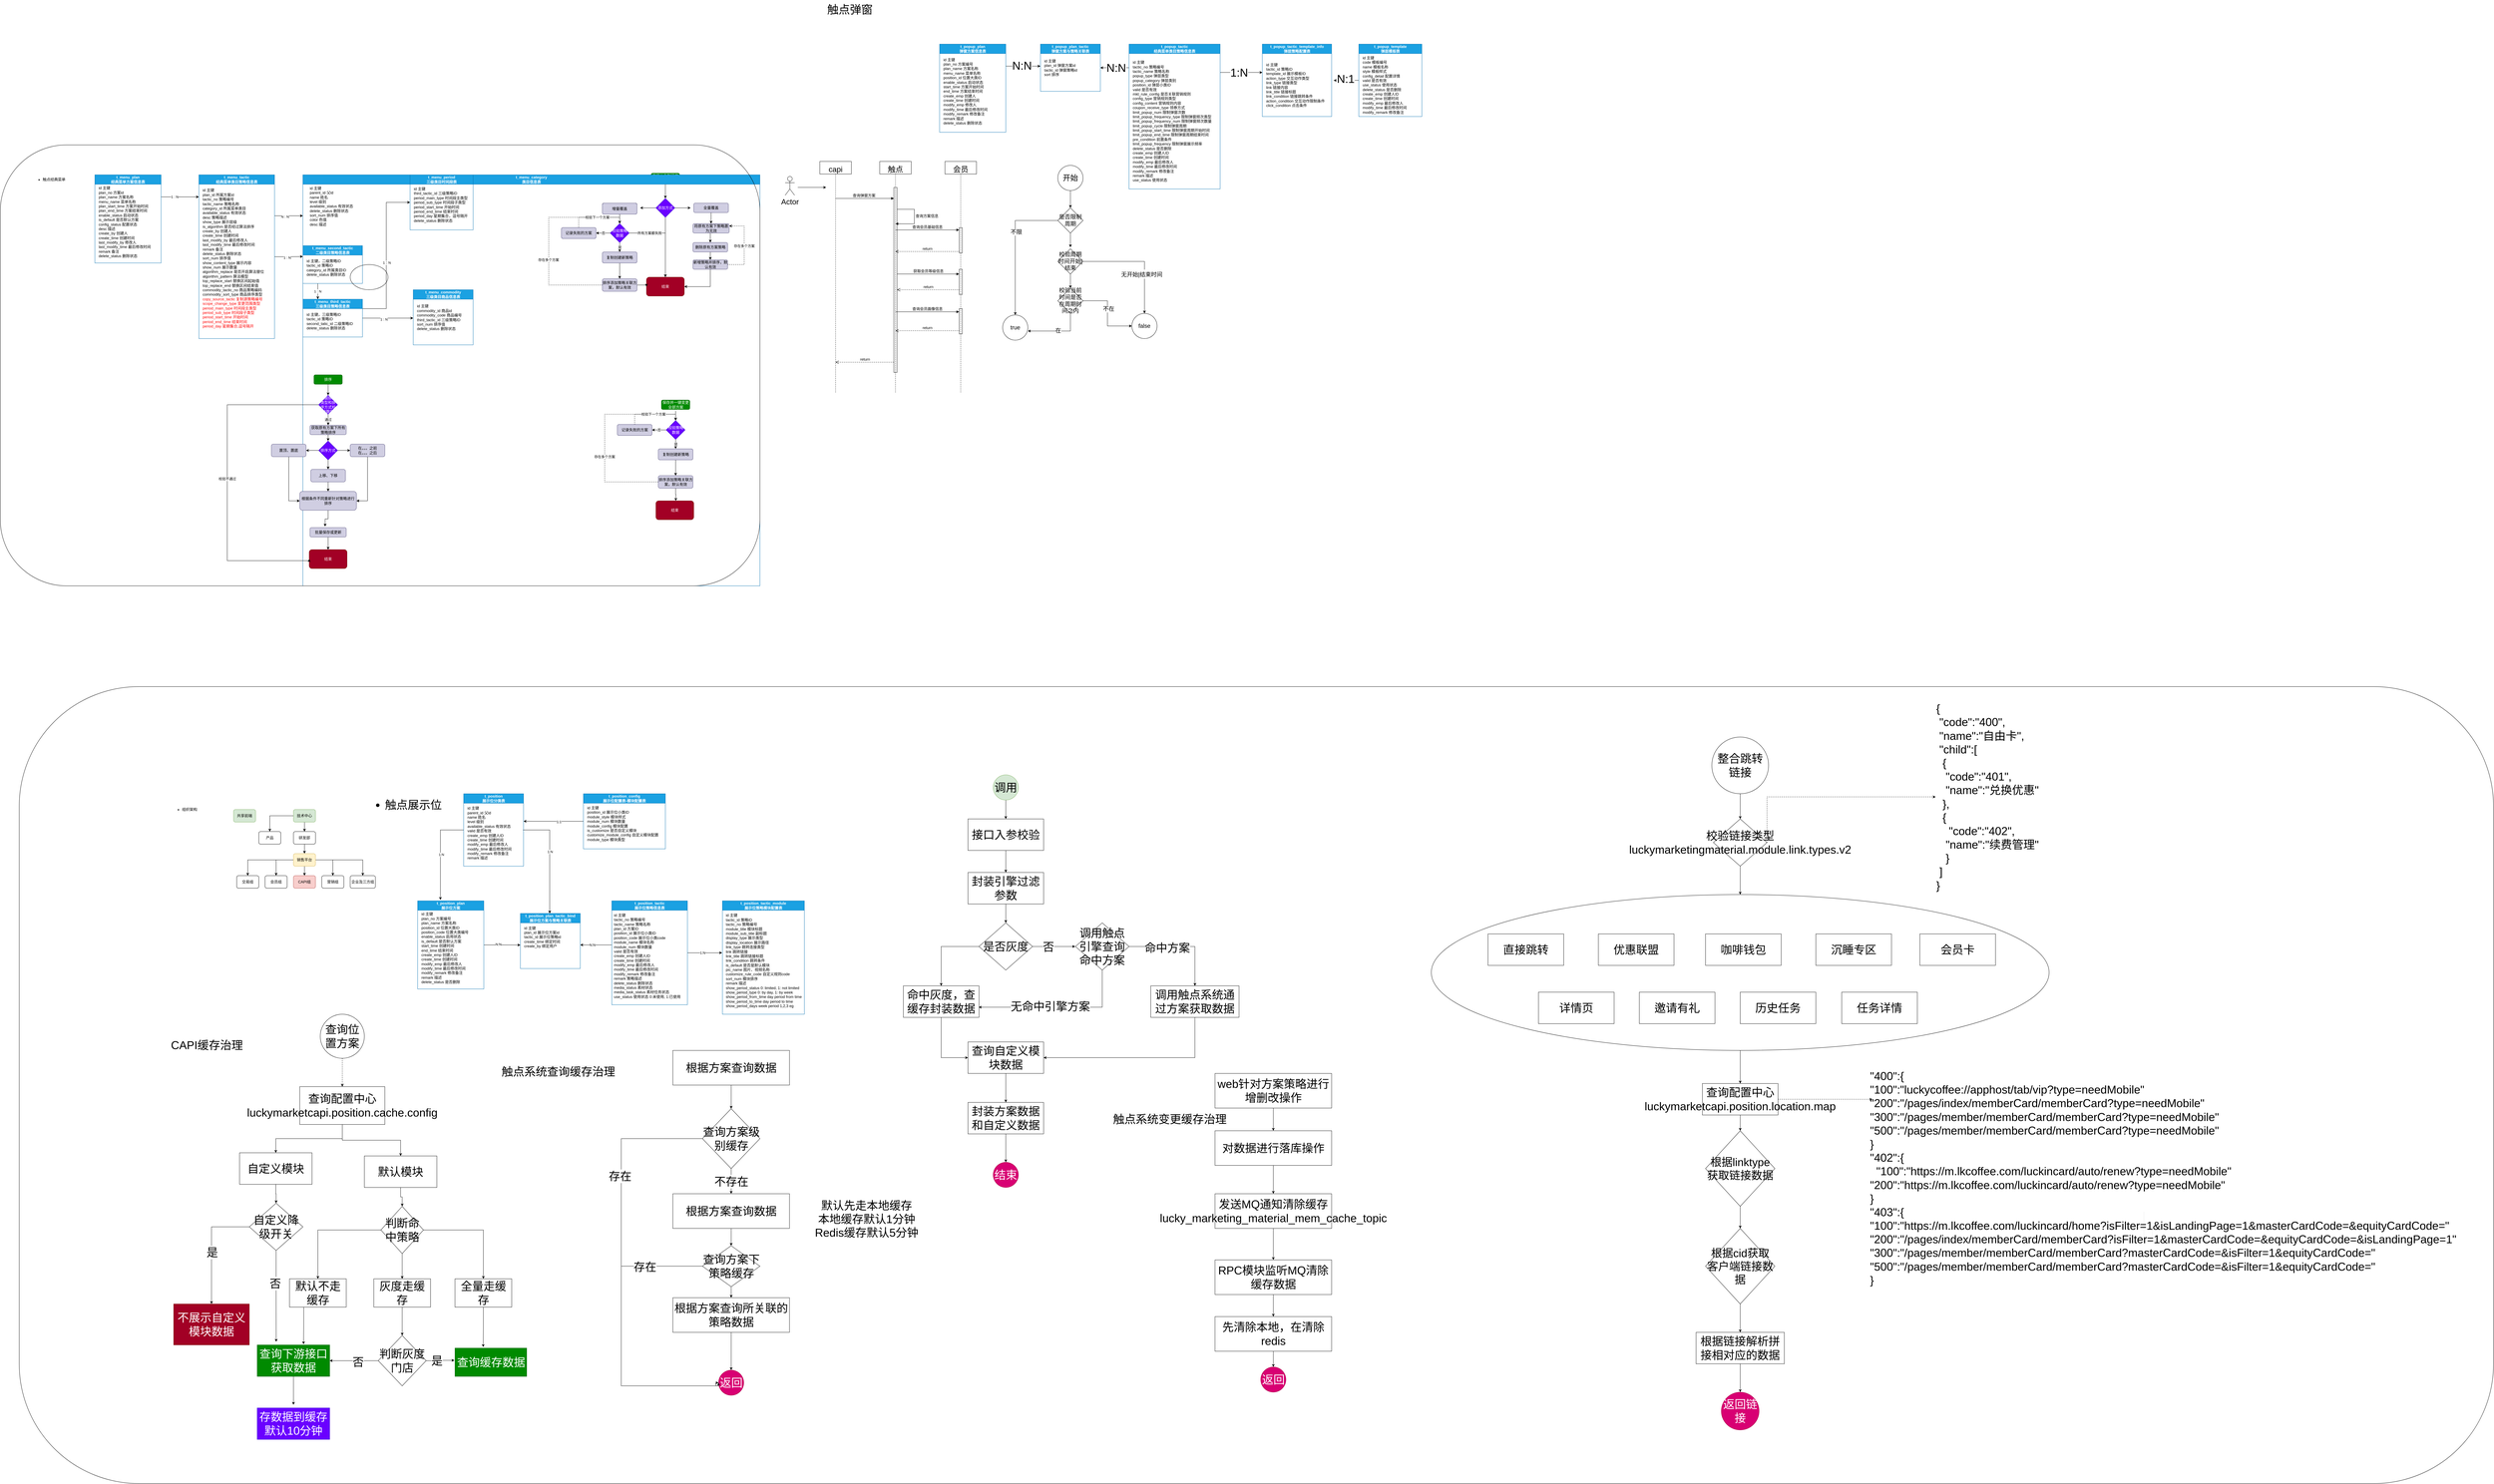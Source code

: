 <mxfile version="20.8.20" type="github">
  <diagram id="4Sr3pd_Fo9CKyCCXNbhV" name="第 1 页">
    <mxGraphModel dx="4530" dy="2249" grid="1" gridSize="10" guides="1" tooltips="1" connect="1" arrows="1" fold="1" page="1" pageScale="1" pageWidth="827" pageHeight="1169" math="0" shadow="0">
      <root>
        <mxCell id="0" />
        <mxCell id="1" parent="0" />
        <mxCell id="qWmHe_H_0HpwJOXy_3PC-214" value="" style="rounded=1;whiteSpace=wrap;html=1;fontSize=36;fillColor=none;" vertex="1" parent="1">
          <mxGeometry x="-2110" y="1110" width="7850" height="2530" as="geometry" />
        </mxCell>
        <mxCell id="rn0mMrodME0fii2WGuMn-10" style="edgeStyle=none;rounded=0;orthogonalLoop=1;jettySize=auto;html=1;exitX=0.5;exitY=1;exitDx=0;exitDy=0;entryX=0.5;entryY=0;entryDx=0;entryDy=0;" parent="1" source="rn0mMrodME0fii2WGuMn-2" target="rn0mMrodME0fii2WGuMn-3" edge="1">
          <mxGeometry relative="1" as="geometry" />
        </mxCell>
        <mxCell id="rn0mMrodME0fii2WGuMn-2" value="选择并复制已有方案" style="rounded=1;whiteSpace=wrap;html=1;fillColor=#008a00;strokeColor=#005700;fontColor=#ffffff;" parent="1" vertex="1">
          <mxGeometry x="-105" y="-520" width="90" height="30" as="geometry" />
        </mxCell>
        <mxCell id="rn0mMrodME0fii2WGuMn-11" style="edgeStyle=none;rounded=0;orthogonalLoop=1;jettySize=auto;html=1;exitX=1;exitY=0.5;exitDx=0;exitDy=0;" parent="1" source="rn0mMrodME0fii2WGuMn-3" edge="1">
          <mxGeometry relative="1" as="geometry">
            <mxPoint x="20" y="-410" as="targetPoint" />
          </mxGeometry>
        </mxCell>
        <mxCell id="rn0mMrodME0fii2WGuMn-12" style="edgeStyle=none;rounded=0;orthogonalLoop=1;jettySize=auto;html=1;exitX=0;exitY=0.5;exitDx=0;exitDy=0;" parent="1" source="rn0mMrodME0fii2WGuMn-3" edge="1">
          <mxGeometry relative="1" as="geometry">
            <mxPoint x="-140" y="-410" as="targetPoint" />
          </mxGeometry>
        </mxCell>
        <mxCell id="rn0mMrodME0fii2WGuMn-13" style="edgeStyle=none;rounded=0;orthogonalLoop=1;jettySize=auto;html=1;exitX=0.5;exitY=1;exitDx=0;exitDy=0;entryX=0.5;entryY=0;entryDx=0;entryDy=0;" parent="1" source="rn0mMrodME0fii2WGuMn-3" target="rn0mMrodME0fii2WGuMn-14" edge="1">
          <mxGeometry relative="1" as="geometry">
            <mxPoint x="-60" y="-320" as="targetPoint" />
          </mxGeometry>
        </mxCell>
        <mxCell id="rn0mMrodME0fii2WGuMn-3" value="添加方式" style="rhombus;whiteSpace=wrap;html=1;fillColor=#6a00ff;fontColor=#ffffff;strokeColor=#3700CC;" parent="1" vertex="1">
          <mxGeometry x="-90" y="-440" width="60" height="60" as="geometry" />
        </mxCell>
        <mxCell id="rn0mMrodME0fii2WGuMn-4" value="增量覆盖" style="rounded=1;whiteSpace=wrap;html=1;" parent="1" vertex="1">
          <mxGeometry x="-260" y="-425" width="110" height="30" as="geometry" />
        </mxCell>
        <mxCell id="rn0mMrodME0fii2WGuMn-26" value="" style="edgeStyle=orthogonalEdgeStyle;rounded=0;orthogonalLoop=1;jettySize=auto;html=1;" parent="1" source="rn0mMrodME0fii2WGuMn-6" target="rn0mMrodME0fii2WGuMn-25" edge="1">
          <mxGeometry relative="1" as="geometry" />
        </mxCell>
        <mxCell id="rn0mMrodME0fii2WGuMn-6" value="全量覆盖" style="rounded=1;whiteSpace=wrap;html=1;fillColor=#d0cee2;strokeColor=#56517e;" parent="1" vertex="1">
          <mxGeometry x="30" y="-425" width="110" height="30" as="geometry" />
        </mxCell>
        <mxCell id="rn0mMrodME0fii2WGuMn-19" style="edgeStyle=none;rounded=0;orthogonalLoop=1;jettySize=auto;html=1;exitX=0.5;exitY=1;exitDx=0;exitDy=0;entryX=0.5;entryY=0;entryDx=0;entryDy=0;" parent="1" source="rn0mMrodME0fii2WGuMn-8" target="rn0mMrodME0fii2WGuMn-15" edge="1">
          <mxGeometry relative="1" as="geometry" />
        </mxCell>
        <mxCell id="rn0mMrodME0fii2WGuMn-8" value="增量覆盖" style="rounded=1;whiteSpace=wrap;html=1;fillColor=#d0cee2;strokeColor=#56517e;" parent="1" vertex="1">
          <mxGeometry x="-260" y="-425" width="110" height="35" as="geometry" />
        </mxCell>
        <mxCell id="rn0mMrodME0fii2WGuMn-14" value="结束" style="rounded=1;whiteSpace=wrap;html=1;fillColor=#a20025;strokeColor=#6F0000;fontColor=#ffffff;" parent="1" vertex="1">
          <mxGeometry x="-120" y="-190" width="120" height="60" as="geometry" />
        </mxCell>
        <mxCell id="rn0mMrodME0fii2WGuMn-21" value="是" style="edgeStyle=orthogonalEdgeStyle;rounded=0;orthogonalLoop=1;jettySize=auto;html=1;exitX=0.5;exitY=1;exitDx=0;exitDy=0;entryX=0.5;entryY=0;entryDx=0;entryDy=0;" parent="1" source="rn0mMrodME0fii2WGuMn-15" target="rn0mMrodME0fii2WGuMn-20" edge="1">
          <mxGeometry relative="1" as="geometry" />
        </mxCell>
        <mxCell id="rn0mMrodME0fii2WGuMn-33" value="否" style="edgeStyle=orthogonalEdgeStyle;rounded=0;orthogonalLoop=1;jettySize=auto;html=1;exitX=0;exitY=0.5;exitDx=0;exitDy=0;entryX=1;entryY=0.5;entryDx=0;entryDy=0;" parent="1" source="rn0mMrodME0fii2WGuMn-15" target="rn0mMrodME0fii2WGuMn-32" edge="1">
          <mxGeometry relative="1" as="geometry" />
        </mxCell>
        <mxCell id="rn0mMrodME0fii2WGuMn-35" value="所有方案都失败" style="edgeStyle=orthogonalEdgeStyle;rounded=0;orthogonalLoop=1;jettySize=auto;html=1;exitX=1;exitY=0.5;exitDx=0;exitDy=0;entryX=0.5;entryY=0;entryDx=0;entryDy=0;" parent="1" source="rn0mMrodME0fii2WGuMn-15" target="rn0mMrodME0fii2WGuMn-14" edge="1">
          <mxGeometry x="-0.49" relative="1" as="geometry">
            <mxPoint as="offset" />
          </mxGeometry>
        </mxCell>
        <mxCell id="rn0mMrodME0fii2WGuMn-15" value="校验策略数据" style="rhombus;whiteSpace=wrap;html=1;fillColor=#6a00ff;fontColor=#ffffff;strokeColor=#3700CC;" parent="1" vertex="1">
          <mxGeometry x="-235" y="-360" width="60" height="60" as="geometry" />
        </mxCell>
        <mxCell id="rn0mMrodME0fii2WGuMn-23" style="edgeStyle=orthogonalEdgeStyle;rounded=0;orthogonalLoop=1;jettySize=auto;html=1;exitX=0.5;exitY=1;exitDx=0;exitDy=0;entryX=0.5;entryY=0;entryDx=0;entryDy=0;" parent="1" source="rn0mMrodME0fii2WGuMn-20" target="rn0mMrodME0fii2WGuMn-22" edge="1">
          <mxGeometry relative="1" as="geometry" />
        </mxCell>
        <mxCell id="rn0mMrodME0fii2WGuMn-20" value="复制创建新策略" style="rounded=1;whiteSpace=wrap;html=1;fillColor=#d0cee2;strokeColor=#56517e;" parent="1" vertex="1">
          <mxGeometry x="-260" y="-270" width="110" height="35" as="geometry" />
        </mxCell>
        <mxCell id="rn0mMrodME0fii2WGuMn-36" style="edgeStyle=orthogonalEdgeStyle;rounded=0;orthogonalLoop=1;jettySize=auto;html=1;exitX=1;exitY=0.5;exitDx=0;exitDy=0;entryX=0;entryY=0.5;entryDx=0;entryDy=0;" parent="1" source="rn0mMrodME0fii2WGuMn-22" target="rn0mMrodME0fii2WGuMn-14" edge="1">
          <mxGeometry relative="1" as="geometry" />
        </mxCell>
        <mxCell id="rn0mMrodME0fii2WGuMn-40" style="edgeStyle=orthogonalEdgeStyle;rounded=0;orthogonalLoop=1;jettySize=auto;html=1;exitX=0;exitY=0.5;exitDx=0;exitDy=0;dashed=1;entryX=0.5;entryY=0;entryDx=0;entryDy=0;" parent="1" source="rn0mMrodME0fii2WGuMn-22" target="rn0mMrodME0fii2WGuMn-15" edge="1">
          <mxGeometry relative="1" as="geometry">
            <mxPoint x="-200" y="-370" as="targetPoint" />
            <Array as="points">
              <mxPoint x="-430" y="-165" />
              <mxPoint x="-430" y="-380" />
              <mxPoint x="-205" y="-380" />
            </Array>
          </mxGeometry>
        </mxCell>
        <mxCell id="rn0mMrodME0fii2WGuMn-41" value="存在多个方案" style="edgeLabel;html=1;align=center;verticalAlign=middle;resizable=0;points=[];" parent="rn0mMrodME0fii2WGuMn-40" vertex="1" connectable="0">
          <mxGeometry x="-0.207" y="1" relative="1" as="geometry">
            <mxPoint as="offset" />
          </mxGeometry>
        </mxCell>
        <mxCell id="rn0mMrodME0fii2WGuMn-22" value="排序添加策略关联方案，默认有效" style="rounded=1;whiteSpace=wrap;html=1;fillColor=#d0cee2;strokeColor=#56517e;" parent="1" vertex="1">
          <mxGeometry x="-260" y="-185" width="110" height="40" as="geometry" />
        </mxCell>
        <mxCell id="rn0mMrodME0fii2WGuMn-31" style="edgeStyle=orthogonalEdgeStyle;rounded=0;orthogonalLoop=1;jettySize=auto;html=1;exitX=0.5;exitY=1;exitDx=0;exitDy=0;entryX=0.5;entryY=0;entryDx=0;entryDy=0;" parent="1" source="rn0mMrodME0fii2WGuMn-25" target="rn0mMrodME0fii2WGuMn-27" edge="1">
          <mxGeometry relative="1" as="geometry" />
        </mxCell>
        <mxCell id="rn0mMrodME0fii2WGuMn-25" value="将原有方案下策略置为无效" style="whiteSpace=wrap;html=1;rounded=1;fillColor=#d0cee2;strokeColor=#56517e;" parent="1" vertex="1">
          <mxGeometry x="27.5" y="-360" width="115" height="30" as="geometry" />
        </mxCell>
        <mxCell id="rn0mMrodME0fii2WGuMn-29" style="edgeStyle=orthogonalEdgeStyle;rounded=0;orthogonalLoop=1;jettySize=auto;html=1;exitX=0.5;exitY=1;exitDx=0;exitDy=0;entryX=0.5;entryY=0;entryDx=0;entryDy=0;" parent="1" source="rn0mMrodME0fii2WGuMn-27" target="rn0mMrodME0fii2WGuMn-28" edge="1">
          <mxGeometry relative="1" as="geometry" />
        </mxCell>
        <mxCell id="rn0mMrodME0fii2WGuMn-27" value="删除原有方案策略" style="rounded=1;whiteSpace=wrap;html=1;fillColor=#d0cee2;strokeColor=#56517e;" parent="1" vertex="1">
          <mxGeometry x="27.5" y="-300" width="110" height="30" as="geometry" />
        </mxCell>
        <mxCell id="rn0mMrodME0fii2WGuMn-30" style="edgeStyle=orthogonalEdgeStyle;rounded=0;orthogonalLoop=1;jettySize=auto;html=1;exitX=0.5;exitY=1;exitDx=0;exitDy=0;entryX=1;entryY=0.5;entryDx=0;entryDy=0;" parent="1" source="rn0mMrodME0fii2WGuMn-28" target="rn0mMrodME0fii2WGuMn-14" edge="1">
          <mxGeometry relative="1" as="geometry" />
        </mxCell>
        <mxCell id="rn0mMrodME0fii2WGuMn-37" value="存在多个方案" style="edgeStyle=orthogonalEdgeStyle;rounded=0;orthogonalLoop=1;jettySize=auto;html=1;exitX=1;exitY=0.5;exitDx=0;exitDy=0;entryX=1;entryY=0.25;entryDx=0;entryDy=0;dashed=1;" parent="1" source="rn0mMrodME0fii2WGuMn-28" target="rn0mMrodME0fii2WGuMn-25" edge="1">
          <mxGeometry relative="1" as="geometry">
            <Array as="points">
              <mxPoint x="190" y="-230" />
              <mxPoint x="190" y="-352" />
            </Array>
          </mxGeometry>
        </mxCell>
        <mxCell id="rn0mMrodME0fii2WGuMn-28" value="新增策略并排序，默认有效" style="rounded=1;whiteSpace=wrap;html=1;fillColor=#d0cee2;strokeColor=#56517e;" parent="1" vertex="1">
          <mxGeometry x="27.5" y="-245" width="110" height="30" as="geometry" />
        </mxCell>
        <mxCell id="rn0mMrodME0fii2WGuMn-34" value="校验下一个方案" style="edgeStyle=orthogonalEdgeStyle;rounded=0;orthogonalLoop=1;jettySize=auto;html=1;exitX=0.5;exitY=0;exitDx=0;exitDy=0;entryX=0.5;entryY=0;entryDx=0;entryDy=0;dashed=1;" parent="1" source="rn0mMrodME0fii2WGuMn-32" target="rn0mMrodME0fii2WGuMn-15" edge="1">
          <mxGeometry relative="1" as="geometry" />
        </mxCell>
        <mxCell id="rn0mMrodME0fii2WGuMn-32" value="记录失败的方案" style="rounded=1;whiteSpace=wrap;html=1;fillColor=#d0cee2;strokeColor=#56517e;" parent="1" vertex="1">
          <mxGeometry x="-390" y="-347.5" width="110" height="35" as="geometry" />
        </mxCell>
        <mxCell id="rn0mMrodME0fii2WGuMn-43" value="保存并一键变更全部方案" style="rounded=1;whiteSpace=wrap;html=1;fillColor=#008a00;strokeColor=#005700;fontColor=#ffffff;" parent="1" vertex="1">
          <mxGeometry x="-72.5" y="200" width="90" height="30" as="geometry" />
        </mxCell>
        <mxCell id="rn0mMrodME0fii2WGuMn-51" style="edgeStyle=none;rounded=0;orthogonalLoop=1;jettySize=auto;html=1;exitX=0.5;exitY=1;exitDx=0;exitDy=0;entryX=0.5;entryY=0;entryDx=0;entryDy=0;" parent="1" target="rn0mMrodME0fii2WGuMn-57" edge="1">
          <mxGeometry relative="1" as="geometry">
            <mxPoint x="-27.5" y="235" as="sourcePoint" />
          </mxGeometry>
        </mxCell>
        <mxCell id="rn0mMrodME0fii2WGuMn-53" value="结束" style="rounded=1;whiteSpace=wrap;html=1;fillColor=#a20025;strokeColor=#6F0000;fontColor=#ffffff;" parent="1" vertex="1">
          <mxGeometry x="-90" y="520" width="120" height="60" as="geometry" />
        </mxCell>
        <mxCell id="rn0mMrodME0fii2WGuMn-54" value="是" style="edgeStyle=orthogonalEdgeStyle;rounded=0;orthogonalLoop=1;jettySize=auto;html=1;exitX=0.5;exitY=1;exitDx=0;exitDy=0;entryX=0.5;entryY=0;entryDx=0;entryDy=0;" parent="1" source="rn0mMrodME0fii2WGuMn-57" target="rn0mMrodME0fii2WGuMn-59" edge="1">
          <mxGeometry relative="1" as="geometry" />
        </mxCell>
        <mxCell id="rn0mMrodME0fii2WGuMn-55" value="否" style="edgeStyle=orthogonalEdgeStyle;rounded=0;orthogonalLoop=1;jettySize=auto;html=1;exitX=0;exitY=0.5;exitDx=0;exitDy=0;entryX=1;entryY=0.5;entryDx=0;entryDy=0;" parent="1" source="rn0mMrodME0fii2WGuMn-57" target="rn0mMrodME0fii2WGuMn-72" edge="1">
          <mxGeometry relative="1" as="geometry" />
        </mxCell>
        <mxCell id="rn0mMrodME0fii2WGuMn-57" value="校验策略数据" style="rhombus;whiteSpace=wrap;html=1;fillColor=#6a00ff;fontColor=#ffffff;strokeColor=#3700CC;" parent="1" vertex="1">
          <mxGeometry x="-57.5" y="265" width="60" height="60" as="geometry" />
        </mxCell>
        <mxCell id="rn0mMrodME0fii2WGuMn-58" style="edgeStyle=orthogonalEdgeStyle;rounded=0;orthogonalLoop=1;jettySize=auto;html=1;exitX=0.5;exitY=1;exitDx=0;exitDy=0;entryX=0.5;entryY=0;entryDx=0;entryDy=0;" parent="1" source="rn0mMrodME0fii2WGuMn-59" target="rn0mMrodME0fii2WGuMn-63" edge="1">
          <mxGeometry relative="1" as="geometry" />
        </mxCell>
        <mxCell id="rn0mMrodME0fii2WGuMn-59" value="复制创建新策略" style="rounded=1;whiteSpace=wrap;html=1;fillColor=#d0cee2;strokeColor=#56517e;" parent="1" vertex="1">
          <mxGeometry x="-82.5" y="355" width="110" height="35" as="geometry" />
        </mxCell>
        <mxCell id="rn0mMrodME0fii2WGuMn-61" style="edgeStyle=orthogonalEdgeStyle;rounded=0;orthogonalLoop=1;jettySize=auto;html=1;exitX=0;exitY=0.5;exitDx=0;exitDy=0;dashed=1;entryX=0.5;entryY=0;entryDx=0;entryDy=0;" parent="1" source="rn0mMrodME0fii2WGuMn-63" target="rn0mMrodME0fii2WGuMn-57" edge="1">
          <mxGeometry relative="1" as="geometry">
            <mxPoint x="-22.5" y="255" as="targetPoint" />
            <Array as="points">
              <mxPoint x="-252.5" y="460" />
              <mxPoint x="-252.5" y="245" />
              <mxPoint x="-27.5" y="245" />
            </Array>
          </mxGeometry>
        </mxCell>
        <mxCell id="rn0mMrodME0fii2WGuMn-62" value="存在多个方案" style="edgeLabel;html=1;align=center;verticalAlign=middle;resizable=0;points=[];" parent="rn0mMrodME0fii2WGuMn-61" vertex="1" connectable="0">
          <mxGeometry x="-0.207" y="1" relative="1" as="geometry">
            <mxPoint as="offset" />
          </mxGeometry>
        </mxCell>
        <mxCell id="rn0mMrodME0fii2WGuMn-78" style="edgeStyle=orthogonalEdgeStyle;rounded=0;orthogonalLoop=1;jettySize=auto;html=1;exitX=0.5;exitY=1;exitDx=0;exitDy=0;" parent="1" source="rn0mMrodME0fii2WGuMn-63" edge="1">
          <mxGeometry relative="1" as="geometry">
            <mxPoint x="-27" y="520" as="targetPoint" />
          </mxGeometry>
        </mxCell>
        <mxCell id="rn0mMrodME0fii2WGuMn-63" value="排序添加策略关联方案，默认有效" style="rounded=1;whiteSpace=wrap;html=1;fillColor=#d0cee2;strokeColor=#56517e;" parent="1" vertex="1">
          <mxGeometry x="-82.5" y="440" width="110" height="40" as="geometry" />
        </mxCell>
        <mxCell id="rn0mMrodME0fii2WGuMn-71" value="校验下一个方案" style="edgeStyle=orthogonalEdgeStyle;rounded=0;orthogonalLoop=1;jettySize=auto;html=1;exitX=0.5;exitY=0;exitDx=0;exitDy=0;entryX=0.5;entryY=0;entryDx=0;entryDy=0;dashed=1;" parent="1" source="rn0mMrodME0fii2WGuMn-72" target="rn0mMrodME0fii2WGuMn-57" edge="1">
          <mxGeometry relative="1" as="geometry" />
        </mxCell>
        <mxCell id="rn0mMrodME0fii2WGuMn-72" value="记录失败的方案" style="rounded=1;whiteSpace=wrap;html=1;fillColor=#d0cee2;strokeColor=#56517e;" parent="1" vertex="1">
          <mxGeometry x="-212.5" y="277.5" width="110" height="35" as="geometry" />
        </mxCell>
        <mxCell id="rn0mMrodME0fii2WGuMn-79" value="t_menu_category&lt;br&gt;类目信息表" style="swimlane;whiteSpace=wrap;html=1;startSize=30;fillColor=#1ba1e2;fontColor=#ffffff;strokeColor=#006EAF;" parent="1" vertex="1">
          <mxGeometry x="-1210" y="-515" width="1450" height="1305" as="geometry" />
        </mxCell>
        <mxCell id="rn0mMrodME0fii2WGuMn-80" value="id 主键&lt;br&gt;parent_id 父id&lt;br&gt;name 姓名&lt;br&gt;level 级别&lt;br&gt;available_status 有效状态&lt;br&gt;delete_status 删除状态&lt;br&gt;sort_num 排序值&lt;br&gt;color 色值&lt;br&gt;desc 描述" style="text;html=1;align=left;verticalAlign=middle;resizable=0;points=[];autosize=1;strokeColor=none;fillColor=none;" parent="rn0mMrodME0fii2WGuMn-79" vertex="1">
          <mxGeometry x="20" y="30" width="160" height="140" as="geometry" />
        </mxCell>
        <mxCell id="qWmHe_H_0HpwJOXy_3PC-213" value="" style="rounded=1;whiteSpace=wrap;html=1;fontSize=36;fillColor=none;" vertex="1" parent="rn0mMrodME0fii2WGuMn-79">
          <mxGeometry x="-960" y="-95" width="2410" height="1400" as="geometry" />
        </mxCell>
        <mxCell id="rn0mMrodME0fii2WGuMn-81" value="t_menu_commodity&lt;br&gt;三级类目商品信息表" style="swimlane;whiteSpace=wrap;html=1;startSize=30;fillColor=#1ba1e2;fontColor=#ffffff;strokeColor=#006EAF;" parent="1" vertex="1">
          <mxGeometry x="-860" y="-150" width="190" height="175" as="geometry" />
        </mxCell>
        <mxCell id="rn0mMrodME0fii2WGuMn-82" value="id 主键&lt;br&gt;commodity_id 商品id&lt;br&gt;commodity_code 商品编号&lt;br&gt;third_tactic_id 三级策略ID&lt;br&gt;sort_num 排序值&lt;br&gt;delete_status 删除状态" style="text;html=1;align=left;verticalAlign=middle;resizable=0;points=[];autosize=1;strokeColor=none;fillColor=none;" parent="rn0mMrodME0fii2WGuMn-81" vertex="1">
          <mxGeometry x="10" y="37.5" width="170" height="100" as="geometry" />
        </mxCell>
        <mxCell id="rn0mMrodME0fii2WGuMn-83" value="t_menu_period&lt;br&gt;三级类目时间段表" style="swimlane;whiteSpace=wrap;html=1;startSize=30;fillColor=#1ba1e2;fontColor=#ffffff;strokeColor=#006EAF;" parent="1" vertex="1">
          <mxGeometry x="-870" y="-515" width="200" height="175" as="geometry" />
        </mxCell>
        <mxCell id="rn0mMrodME0fii2WGuMn-84" value="id 主键&lt;br&gt;third_tactic_id 三级策略ID&lt;br&gt;period_main_type 时间段主类型&lt;br&gt;period_sub_type 时间段子类型&lt;br&gt;period_start_time 开始时间&lt;br&gt;period_end_time 结束时间&lt;br&gt;period_day 星期集合，逗号隔开&lt;br&gt;delete_status 删除状态" style="text;html=1;align=left;verticalAlign=middle;resizable=0;points=[];autosize=1;strokeColor=none;fillColor=none;" parent="rn0mMrodME0fii2WGuMn-83" vertex="1">
          <mxGeometry x="10" y="30" width="190" height="130" as="geometry" />
        </mxCell>
        <mxCell id="rn0mMrodME0fii2WGuMn-99" style="edgeStyle=orthogonalEdgeStyle;rounded=0;orthogonalLoop=1;jettySize=auto;html=1;exitX=1;exitY=0.25;exitDx=0;exitDy=0;" parent="1" source="rn0mMrodME0fii2WGuMn-85" edge="1">
          <mxGeometry relative="1" as="geometry">
            <mxPoint x="-1540" y="-444.824" as="targetPoint" />
          </mxGeometry>
        </mxCell>
        <mxCell id="rn0mMrodME0fii2WGuMn-100" value="1 : N" style="edgeLabel;html=1;align=center;verticalAlign=middle;resizable=0;points=[];" parent="rn0mMrodME0fii2WGuMn-99" vertex="1" connectable="0">
          <mxGeometry x="-0.288" relative="1" as="geometry">
            <mxPoint as="offset" />
          </mxGeometry>
        </mxCell>
        <mxCell id="rn0mMrodME0fii2WGuMn-85" value="t_menu_plan&lt;br&gt;经典菜单方案信息表" style="swimlane;whiteSpace=wrap;html=1;startSize=30;fillColor=#1ba1e2;fontColor=#ffffff;strokeColor=#006EAF;" parent="1" vertex="1">
          <mxGeometry x="-1870" y="-515" width="210" height="280" as="geometry" />
        </mxCell>
        <mxCell id="rn0mMrodME0fii2WGuMn-86" value="id 主键&lt;br&gt;plan_no 方案id&lt;br&gt;plan_name 方案名称&lt;br&gt;menu_name 菜单名称&lt;br&gt;plan_start_time 方案开始时间&lt;br&gt;plan_end_time 方案结束时间&lt;br&gt;enable_status 启动状态&lt;br&gt;is_default 是否默认方案&lt;br&gt;config_status 配置状态&lt;br&gt;desc 描述&lt;br&gt;create_by 创建人&lt;br&gt;create_time 创建时间&lt;br&gt;last_modify_by 修改人&lt;br&gt;last_modify_time 最后修改时间&lt;br&gt;remark 备注&lt;br&gt;delete_status 删除状态" style="text;html=1;align=left;verticalAlign=middle;resizable=0;points=[];autosize=1;strokeColor=none;fillColor=none;" parent="rn0mMrodME0fii2WGuMn-85" vertex="1">
          <mxGeometry x="10" y="30" width="190" height="240" as="geometry" />
        </mxCell>
        <mxCell id="rn0mMrodME0fii2WGuMn-105" value="1 : N" style="edgeStyle=orthogonalEdgeStyle;rounded=0;orthogonalLoop=1;jettySize=auto;html=1;exitX=0.25;exitY=1;exitDx=0;exitDy=0;entryX=0.25;entryY=0;entryDx=0;entryDy=0;" parent="1" source="rn0mMrodME0fii2WGuMn-87" target="rn0mMrodME0fii2WGuMn-92" edge="1">
          <mxGeometry relative="1" as="geometry" />
        </mxCell>
        <mxCell id="rn0mMrodME0fii2WGuMn-87" value="t_menu_second_tactic&lt;br&gt;二级类目策略信息表" style="swimlane;whiteSpace=wrap;html=1;startSize=30;fillColor=#1ba1e2;fontColor=#ffffff;strokeColor=#006EAF;" parent="1" vertex="1">
          <mxGeometry x="-1210" y="-290" width="189" height="120" as="geometry" />
        </mxCell>
        <mxCell id="rn0mMrodME0fii2WGuMn-88" value="id 主键，二级策略ID&lt;br&gt;tactic_id 策略ID&lt;br&gt;category_id 所属类目ID&lt;br&gt;delete_status 删除状态" style="text;html=1;align=left;verticalAlign=middle;resizable=0;points=[];autosize=1;strokeColor=none;fillColor=none;" parent="rn0mMrodME0fii2WGuMn-87" vertex="1">
          <mxGeometry x="10" y="35" width="150" height="70" as="geometry" />
        </mxCell>
        <mxCell id="rn0mMrodME0fii2WGuMn-101" style="edgeStyle=orthogonalEdgeStyle;rounded=0;orthogonalLoop=1;jettySize=auto;html=1;exitX=1;exitY=0.25;exitDx=0;exitDy=0;" parent="1" source="rn0mMrodME0fii2WGuMn-89" edge="1">
          <mxGeometry relative="1" as="geometry">
            <mxPoint x="-1210" y="-384.824" as="targetPoint" />
          </mxGeometry>
        </mxCell>
        <mxCell id="rn0mMrodME0fii2WGuMn-102" value="N : N" style="edgeLabel;html=1;align=center;verticalAlign=middle;resizable=0;points=[];" parent="rn0mMrodME0fii2WGuMn-101" vertex="1" connectable="0">
          <mxGeometry x="-0.286" y="-3" relative="1" as="geometry">
            <mxPoint as="offset" />
          </mxGeometry>
        </mxCell>
        <mxCell id="rn0mMrodME0fii2WGuMn-103" style="edgeStyle=orthogonalEdgeStyle;rounded=0;orthogonalLoop=1;jettySize=auto;html=1;exitX=1;exitY=0.5;exitDx=0;exitDy=0;" parent="1" source="rn0mMrodME0fii2WGuMn-89" edge="1">
          <mxGeometry relative="1" as="geometry">
            <mxPoint x="-1210" y="-255.412" as="targetPoint" />
          </mxGeometry>
        </mxCell>
        <mxCell id="rn0mMrodME0fii2WGuMn-104" value="1 : N" style="edgeLabel;html=1;align=center;verticalAlign=middle;resizable=0;points=[];" parent="rn0mMrodME0fii2WGuMn-103" vertex="1" connectable="0">
          <mxGeometry x="0.216" y="-3" relative="1" as="geometry">
            <mxPoint x="-15" as="offset" />
          </mxGeometry>
        </mxCell>
        <mxCell id="rn0mMrodME0fii2WGuMn-89" value="t_menu_tactic&lt;br&gt;经典菜单类目策略信息表" style="swimlane;whiteSpace=wrap;html=1;startSize=30;fillColor=#1ba1e2;fontColor=#ffffff;strokeColor=#006EAF;" parent="1" vertex="1">
          <mxGeometry x="-1540" y="-515" width="240" height="520" as="geometry" />
        </mxCell>
        <mxCell id="rn0mMrodME0fii2WGuMn-90" value="id 主键&lt;br&gt;plan_id 所属方案id&lt;br&gt;tactic_no 策略编号&lt;br&gt;tactic_name 策略名称&lt;br&gt;&lt;span style=&quot;background-color: initial;&quot;&gt;category_id 所属菜单类目&lt;/span&gt;&lt;div&gt;available_status 有效状态&lt;/div&gt;&lt;div&gt;desc 策略描述&lt;/div&gt;&lt;div&gt;show_type 展示层级&lt;/div&gt;&lt;div&gt;is_algorithm 是否经过算法排序&lt;/div&gt;&lt;div&gt;create_by 创建人&lt;/div&gt;&lt;div&gt;create_time 创建时间&lt;/div&gt;&lt;div&gt;last_modify_by 最后修改人&lt;/div&gt;&lt;div&gt;last_modify_time 最后修改时间&lt;/div&gt;&lt;div&gt;remark 备注&lt;/div&gt;&lt;div&gt;delete_status 删除状态&lt;/div&gt;&lt;div&gt;sort_num 排序值&lt;/div&gt;&lt;div&gt;show_content_type 展示内容&lt;/div&gt;&lt;div&gt;show_num 展示数量&lt;/div&gt;&lt;div&gt;algorithm_replace 是否开启算法替位&lt;/div&gt;&lt;div&gt;algorithm_pattern 算法模型&lt;/div&gt;&lt;div&gt;top_replace_start 替换区间起始值&lt;/div&gt;&lt;div&gt;top_replace_end 替换区间结束值&lt;/div&gt;&lt;div&gt;commodity_tactic_no 商品策略编码&lt;/div&gt;&lt;div&gt;commodity_sort_type 商品排序类型&lt;/div&gt;&lt;div&gt;&lt;font color=&quot;#ff0000&quot;&gt;copy_source_tactic 复制源策略编号&lt;/font&gt;&lt;/div&gt;&lt;div&gt;&lt;font color=&quot;#ff0000&quot;&gt;scope_change_type 变更范围类型&lt;/font&gt;&lt;/div&gt;&lt;div&gt;&lt;font color=&quot;#ff0000&quot;&gt;period_main_type 时间段主类型&lt;/font&gt;&lt;/div&gt;&lt;div&gt;&lt;font color=&quot;#ff0000&quot;&gt;period_sub_type 时间段子类型&lt;/font&gt;&lt;/div&gt;&lt;div&gt;&lt;font color=&quot;#ff0000&quot;&gt;period_start_time 开始时间&lt;/font&gt;&lt;/div&gt;&lt;div&gt;&lt;font color=&quot;#ff0000&quot;&gt;period_end_time 结束时间&lt;/font&gt;&lt;/div&gt;&lt;div&gt;&lt;font color=&quot;#ff0000&quot;&gt;period_day 星期集合,逗号隔开&lt;/font&gt;&lt;/div&gt;" style="text;html=1;align=left;verticalAlign=middle;resizable=0;points=[];autosize=1;strokeColor=none;fillColor=none;" parent="rn0mMrodME0fii2WGuMn-89" vertex="1">
          <mxGeometry x="10" y="35" width="220" height="460" as="geometry" />
        </mxCell>
        <mxCell id="rn0mMrodME0fii2WGuMn-94" style="edgeStyle=orthogonalEdgeStyle;rounded=0;orthogonalLoop=1;jettySize=auto;html=1;exitX=1;exitY=0.5;exitDx=0;exitDy=0;" parent="1" source="rn0mMrodME0fii2WGuMn-92" edge="1">
          <mxGeometry relative="1" as="geometry">
            <mxPoint x="-860" y="-60" as="targetPoint" />
          </mxGeometry>
        </mxCell>
        <mxCell id="rn0mMrodME0fii2WGuMn-98" value="1 : N" style="edgeLabel;html=1;align=center;verticalAlign=middle;resizable=0;points=[];" parent="rn0mMrodME0fii2WGuMn-94" vertex="1" connectable="0">
          <mxGeometry x="-0.165" y="-4" relative="1" as="geometry">
            <mxPoint as="offset" />
          </mxGeometry>
        </mxCell>
        <mxCell id="rn0mMrodME0fii2WGuMn-96" style="edgeStyle=orthogonalEdgeStyle;rounded=0;orthogonalLoop=1;jettySize=auto;html=1;exitX=1;exitY=0.25;exitDx=0;exitDy=0;entryX=0;entryY=0.5;entryDx=0;entryDy=0;" parent="1" source="rn0mMrodME0fii2WGuMn-92" target="rn0mMrodME0fii2WGuMn-83" edge="1">
          <mxGeometry relative="1" as="geometry" />
        </mxCell>
        <mxCell id="rn0mMrodME0fii2WGuMn-97" value="1：N&lt;br&gt;" style="edgeLabel;html=1;align=center;verticalAlign=middle;resizable=0;points=[];" parent="rn0mMrodME0fii2WGuMn-96" vertex="1" connectable="0">
          <mxGeometry x="-0.093" y="-1" relative="1" as="geometry">
            <mxPoint as="offset" />
          </mxGeometry>
        </mxCell>
        <mxCell id="rn0mMrodME0fii2WGuMn-92" value="t_menu_third_tactic&lt;br&gt;三级类目策略信息表" style="swimlane;whiteSpace=wrap;html=1;startSize=30;fillColor=#1ba1e2;fontColor=#ffffff;strokeColor=#006EAF;" parent="1" vertex="1">
          <mxGeometry x="-1210" y="-120" width="189" height="120" as="geometry" />
        </mxCell>
        <mxCell id="rn0mMrodME0fii2WGuMn-93" value="id 主键，三级策略ID&lt;br&gt;tactic_id 策略ID&lt;br&gt;second_tatic_id 二级策略ID&lt;br&gt;delete_status 删除状态" style="text;html=1;align=left;verticalAlign=middle;resizable=0;points=[];autosize=1;strokeColor=none;fillColor=none;" parent="rn0mMrodME0fii2WGuMn-92" vertex="1">
          <mxGeometry x="10" y="35" width="170" height="70" as="geometry" />
        </mxCell>
        <mxCell id="rn0mMrodME0fii2WGuMn-165" style="edgeStyle=orthogonalEdgeStyle;rounded=0;orthogonalLoop=1;jettySize=auto;html=1;exitX=0.5;exitY=1;exitDx=0;exitDy=0;entryX=0.5;entryY=0;entryDx=0;entryDy=0;" parent="1" source="rn0mMrodME0fii2WGuMn-107" target="rn0mMrodME0fii2WGuMn-141" edge="1">
          <mxGeometry relative="1" as="geometry" />
        </mxCell>
        <mxCell id="rn0mMrodME0fii2WGuMn-107" value="排序" style="rounded=1;whiteSpace=wrap;html=1;fillColor=#008a00;strokeColor=#005700;fontColor=#ffffff;" parent="1" vertex="1">
          <mxGeometry x="-1175" y="120" width="90" height="30" as="geometry" />
        </mxCell>
        <mxCell id="rn0mMrodME0fii2WGuMn-113" value="通过" style="edgeStyle=orthogonalEdgeStyle;rounded=0;orthogonalLoop=1;jettySize=auto;html=1;" parent="1" target="rn0mMrodME0fii2WGuMn-129" edge="1">
          <mxGeometry relative="1" as="geometry">
            <mxPoint x="-1130.059" y="245" as="sourcePoint" />
          </mxGeometry>
        </mxCell>
        <mxCell id="rn0mMrodME0fii2WGuMn-117" value="结束" style="rounded=1;whiteSpace=wrap;html=1;fillColor=#a20025;strokeColor=#6F0000;fontColor=#ffffff;" parent="1" vertex="1">
          <mxGeometry x="-1190" y="675" width="120" height="60" as="geometry" />
        </mxCell>
        <mxCell id="rn0mMrodME0fii2WGuMn-183" style="edgeStyle=orthogonalEdgeStyle;rounded=0;orthogonalLoop=1;jettySize=auto;html=1;exitX=0.5;exitY=1;exitDx=0;exitDy=0;entryX=0.5;entryY=0;entryDx=0;entryDy=0;" parent="1" source="rn0mMrodME0fii2WGuMn-127" edge="1">
          <mxGeometry relative="1" as="geometry">
            <mxPoint x="-1130" y="490" as="targetPoint" />
          </mxGeometry>
        </mxCell>
        <mxCell id="rn0mMrodME0fii2WGuMn-127" value="上移、下移" style="rounded=1;whiteSpace=wrap;html=1;fillColor=#d0cee2;strokeColor=#56517e;" parent="1" vertex="1">
          <mxGeometry x="-1185" y="420" width="110" height="40" as="geometry" />
        </mxCell>
        <mxCell id="rn0mMrodME0fii2WGuMn-171" style="edgeStyle=orthogonalEdgeStyle;rounded=0;orthogonalLoop=1;jettySize=auto;html=1;exitX=0.5;exitY=1;exitDx=0;exitDy=0;entryX=0.5;entryY=0;entryDx=0;entryDy=0;" parent="1" source="rn0mMrodME0fii2WGuMn-129" target="rn0mMrodME0fii2WGuMn-170" edge="1">
          <mxGeometry relative="1" as="geometry" />
        </mxCell>
        <mxCell id="rn0mMrodME0fii2WGuMn-129" value="获取原有方案下所有策略排序" style="whiteSpace=wrap;html=1;rounded=1;fillColor=#d0cee2;strokeColor=#56517e;" parent="1" vertex="1">
          <mxGeometry x="-1187.5" y="280" width="115" height="30" as="geometry" />
        </mxCell>
        <mxCell id="rn0mMrodME0fii2WGuMn-152" style="edgeStyle=orthogonalEdgeStyle;rounded=0;orthogonalLoop=1;jettySize=auto;html=1;exitX=0.5;exitY=1;exitDx=0;exitDy=0;entryX=0.417;entryY=-0.118;entryDx=0;entryDy=0;entryPerimeter=0;" parent="1" source="rn0mMrodME0fii2WGuMn-134" target="rn0mMrodME0fii2WGuMn-147" edge="1">
          <mxGeometry relative="1" as="geometry" />
        </mxCell>
        <mxCell id="rn0mMrodME0fii2WGuMn-134" value="根据条件不同重新针对策略进行排序" style="rounded=1;whiteSpace=wrap;html=1;fillColor=#d0cee2;strokeColor=#56517e;" parent="1" vertex="1">
          <mxGeometry x="-1220" y="490" width="180" height="60" as="geometry" />
        </mxCell>
        <mxCell id="rn0mMrodME0fii2WGuMn-182" value="校验不通过" style="edgeStyle=orthogonalEdgeStyle;rounded=0;orthogonalLoop=1;jettySize=auto;html=1;exitX=0;exitY=0.5;exitDx=0;exitDy=0;entryX=0;entryY=0.5;entryDx=0;entryDy=0;" parent="1" source="rn0mMrodME0fii2WGuMn-141" target="rn0mMrodME0fii2WGuMn-117" edge="1">
          <mxGeometry relative="1" as="geometry">
            <Array as="points">
              <mxPoint x="-1450" y="215" />
              <mxPoint x="-1450" y="710" />
              <mxPoint x="-1190" y="710" />
            </Array>
          </mxGeometry>
        </mxCell>
        <mxCell id="rn0mMrodME0fii2WGuMn-141" value="根据排序类型和排序方式校验数据" style="rhombus;whiteSpace=wrap;html=1;fillColor=#6a00ff;fontColor=#ffffff;strokeColor=#3700CC;" parent="1" vertex="1">
          <mxGeometry x="-1160" y="185" width="60" height="60" as="geometry" />
        </mxCell>
        <mxCell id="rn0mMrodME0fii2WGuMn-160" style="edgeStyle=orthogonalEdgeStyle;rounded=0;orthogonalLoop=1;jettySize=auto;html=1;exitX=0.5;exitY=1;exitDx=0;exitDy=0;entryX=0.5;entryY=0;entryDx=0;entryDy=0;" parent="1" source="rn0mMrodME0fii2WGuMn-147" target="rn0mMrodME0fii2WGuMn-117" edge="1">
          <mxGeometry relative="1" as="geometry" />
        </mxCell>
        <mxCell id="rn0mMrodME0fii2WGuMn-147" value="批量保存或更新" style="whiteSpace=wrap;html=1;rounded=1;fillColor=#d0cee2;strokeColor=#56517e;" parent="1" vertex="1">
          <mxGeometry x="-1187.5" y="605" width="115" height="30" as="geometry" />
        </mxCell>
        <mxCell id="rn0mMrodME0fii2WGuMn-178" style="edgeStyle=orthogonalEdgeStyle;rounded=0;orthogonalLoop=1;jettySize=auto;html=1;exitX=0;exitY=0.5;exitDx=0;exitDy=0;entryX=1;entryY=0.5;entryDx=0;entryDy=0;" parent="1" source="rn0mMrodME0fii2WGuMn-170" target="rn0mMrodME0fii2WGuMn-177" edge="1">
          <mxGeometry relative="1" as="geometry" />
        </mxCell>
        <mxCell id="rn0mMrodME0fii2WGuMn-179" style="edgeStyle=orthogonalEdgeStyle;rounded=0;orthogonalLoop=1;jettySize=auto;html=1;exitX=1;exitY=0.5;exitDx=0;exitDy=0;entryX=0;entryY=0.5;entryDx=0;entryDy=0;" parent="1" source="rn0mMrodME0fii2WGuMn-170" target="rn0mMrodME0fii2WGuMn-176" edge="1">
          <mxGeometry relative="1" as="geometry" />
        </mxCell>
        <mxCell id="rn0mMrodME0fii2WGuMn-181" style="edgeStyle=orthogonalEdgeStyle;rounded=0;orthogonalLoop=1;jettySize=auto;html=1;exitX=0.5;exitY=1;exitDx=0;exitDy=0;entryX=0.5;entryY=0;entryDx=0;entryDy=0;" parent="1" source="rn0mMrodME0fii2WGuMn-170" target="rn0mMrodME0fii2WGuMn-127" edge="1">
          <mxGeometry relative="1" as="geometry" />
        </mxCell>
        <mxCell id="rn0mMrodME0fii2WGuMn-170" value="排序方式" style="rhombus;whiteSpace=wrap;html=1;fillColor=#6a00ff;fontColor=#ffffff;strokeColor=#3700CC;" parent="1" vertex="1">
          <mxGeometry x="-1160" y="330" width="60" height="60" as="geometry" />
        </mxCell>
        <mxCell id="rn0mMrodME0fii2WGuMn-190" style="edgeStyle=orthogonalEdgeStyle;rounded=0;orthogonalLoop=1;jettySize=auto;html=1;exitX=0.5;exitY=1;exitDx=0;exitDy=0;entryX=1;entryY=0.5;entryDx=0;entryDy=0;" parent="1" source="rn0mMrodME0fii2WGuMn-176" target="rn0mMrodME0fii2WGuMn-134" edge="1">
          <mxGeometry relative="1" as="geometry" />
        </mxCell>
        <mxCell id="rn0mMrodME0fii2WGuMn-176" value="在。。。之前&lt;br&gt;在。。。之后" style="rounded=1;whiteSpace=wrap;html=1;fillColor=#d0cee2;strokeColor=#56517e;" parent="1" vertex="1">
          <mxGeometry x="-1060" y="340" width="110" height="40" as="geometry" />
        </mxCell>
        <mxCell id="rn0mMrodME0fii2WGuMn-189" style="edgeStyle=orthogonalEdgeStyle;rounded=0;orthogonalLoop=1;jettySize=auto;html=1;exitX=0.5;exitY=1;exitDx=0;exitDy=0;entryX=0;entryY=0.5;entryDx=0;entryDy=0;" parent="1" source="rn0mMrodME0fii2WGuMn-177" target="rn0mMrodME0fii2WGuMn-134" edge="1">
          <mxGeometry relative="1" as="geometry" />
        </mxCell>
        <mxCell id="rn0mMrodME0fii2WGuMn-177" value="置顶、置底" style="rounded=1;whiteSpace=wrap;html=1;fillColor=#d0cee2;strokeColor=#56517e;" parent="1" vertex="1">
          <mxGeometry x="-1310" y="340" width="110" height="40" as="geometry" />
        </mxCell>
        <mxCell id="EQXdOdZPoUwupqghVazf-18" style="edgeStyle=orthogonalEdgeStyle;rounded=0;orthogonalLoop=1;jettySize=auto;html=1;exitX=0.5;exitY=1;exitDx=0;exitDy=0;entryX=0.5;entryY=0;entryDx=0;entryDy=0;" parent="1" source="EQXdOdZPoUwupqghVazf-3" target="EQXdOdZPoUwupqghVazf-9" edge="1">
          <mxGeometry relative="1" as="geometry" />
        </mxCell>
        <mxCell id="EQXdOdZPoUwupqghVazf-3" value="研发部" style="rounded=1;whiteSpace=wrap;html=1;" parent="1" vertex="1">
          <mxGeometry x="-1240" y="1570" width="70" height="40" as="geometry" />
        </mxCell>
        <mxCell id="EQXdOdZPoUwupqghVazf-17" style="edgeStyle=orthogonalEdgeStyle;rounded=0;orthogonalLoop=1;jettySize=auto;html=1;exitX=0.5;exitY=1;exitDx=0;exitDy=0;entryX=0.5;entryY=0;entryDx=0;entryDy=0;" parent="1" source="EQXdOdZPoUwupqghVazf-5" target="EQXdOdZPoUwupqghVazf-3" edge="1">
          <mxGeometry relative="1" as="geometry" />
        </mxCell>
        <mxCell id="EQXdOdZPoUwupqghVazf-25" style="edgeStyle=orthogonalEdgeStyle;rounded=0;orthogonalLoop=1;jettySize=auto;html=1;exitX=0;exitY=0.5;exitDx=0;exitDy=0;entryX=0.5;entryY=0;entryDx=0;entryDy=0;" parent="1" source="EQXdOdZPoUwupqghVazf-5" target="EQXdOdZPoUwupqghVazf-10" edge="1">
          <mxGeometry relative="1" as="geometry" />
        </mxCell>
        <mxCell id="EQXdOdZPoUwupqghVazf-5" value="技术中心" style="rounded=1;whiteSpace=wrap;html=1;fillColor=#d5e8d4;strokeColor=#82b366;" parent="1" vertex="1">
          <mxGeometry x="-1240" y="1500" width="70" height="40" as="geometry" />
        </mxCell>
        <mxCell id="EQXdOdZPoUwupqghVazf-19" style="edgeStyle=orthogonalEdgeStyle;rounded=0;orthogonalLoop=1;jettySize=auto;html=1;exitX=0.5;exitY=1;exitDx=0;exitDy=0;entryX=0.5;entryY=0;entryDx=0;entryDy=0;" parent="1" source="EQXdOdZPoUwupqghVazf-9" target="EQXdOdZPoUwupqghVazf-12" edge="1">
          <mxGeometry relative="1" as="geometry" />
        </mxCell>
        <mxCell id="EQXdOdZPoUwupqghVazf-20" style="edgeStyle=orthogonalEdgeStyle;rounded=0;orthogonalLoop=1;jettySize=auto;html=1;exitX=1;exitY=0.5;exitDx=0;exitDy=0;" parent="1" source="EQXdOdZPoUwupqghVazf-9" target="EQXdOdZPoUwupqghVazf-15" edge="1">
          <mxGeometry relative="1" as="geometry" />
        </mxCell>
        <mxCell id="EQXdOdZPoUwupqghVazf-21" style="edgeStyle=orthogonalEdgeStyle;rounded=0;orthogonalLoop=1;jettySize=auto;html=1;exitX=1;exitY=0.5;exitDx=0;exitDy=0;entryX=0.5;entryY=0;entryDx=0;entryDy=0;" parent="1" source="EQXdOdZPoUwupqghVazf-9" target="EQXdOdZPoUwupqghVazf-16" edge="1">
          <mxGeometry relative="1" as="geometry" />
        </mxCell>
        <mxCell id="EQXdOdZPoUwupqghVazf-22" style="edgeStyle=orthogonalEdgeStyle;rounded=0;orthogonalLoop=1;jettySize=auto;html=1;exitX=0;exitY=0.5;exitDx=0;exitDy=0;entryX=0.5;entryY=0;entryDx=0;entryDy=0;" parent="1" source="EQXdOdZPoUwupqghVazf-9" target="EQXdOdZPoUwupqghVazf-14" edge="1">
          <mxGeometry relative="1" as="geometry" />
        </mxCell>
        <mxCell id="EQXdOdZPoUwupqghVazf-23" style="edgeStyle=orthogonalEdgeStyle;rounded=0;orthogonalLoop=1;jettySize=auto;html=1;exitX=0;exitY=0.5;exitDx=0;exitDy=0;entryX=0.5;entryY=0;entryDx=0;entryDy=0;" parent="1" source="EQXdOdZPoUwupqghVazf-9" target="EQXdOdZPoUwupqghVazf-13" edge="1">
          <mxGeometry relative="1" as="geometry" />
        </mxCell>
        <mxCell id="EQXdOdZPoUwupqghVazf-9" value="销售平台" style="rounded=1;whiteSpace=wrap;html=1;fillColor=#fff2cc;strokeColor=#d6b656;" parent="1" vertex="1">
          <mxGeometry x="-1240" y="1640" width="70" height="40" as="geometry" />
        </mxCell>
        <mxCell id="EQXdOdZPoUwupqghVazf-10" value="产品" style="rounded=1;whiteSpace=wrap;html=1;" parent="1" vertex="1">
          <mxGeometry x="-1350" y="1570" width="70" height="40" as="geometry" />
        </mxCell>
        <mxCell id="EQXdOdZPoUwupqghVazf-12" value="CAPI组" style="rounded=1;whiteSpace=wrap;html=1;fillColor=#f8cecc;strokeColor=#b85450;" parent="1" vertex="1">
          <mxGeometry x="-1240" y="1710" width="70" height="40" as="geometry" />
        </mxCell>
        <mxCell id="EQXdOdZPoUwupqghVazf-13" value="会员组" style="rounded=1;whiteSpace=wrap;html=1;" parent="1" vertex="1">
          <mxGeometry x="-1330" y="1710" width="70" height="40" as="geometry" />
        </mxCell>
        <mxCell id="EQXdOdZPoUwupqghVazf-14" value="交易组" style="rounded=1;whiteSpace=wrap;html=1;" parent="1" vertex="1">
          <mxGeometry x="-1420" y="1710" width="70" height="40" as="geometry" />
        </mxCell>
        <mxCell id="EQXdOdZPoUwupqghVazf-15" value="企业及三方组" style="rounded=1;whiteSpace=wrap;html=1;" parent="1" vertex="1">
          <mxGeometry x="-1060" y="1710" width="80" height="40" as="geometry" />
        </mxCell>
        <mxCell id="EQXdOdZPoUwupqghVazf-16" value="营销组" style="rounded=1;whiteSpace=wrap;html=1;" parent="1" vertex="1">
          <mxGeometry x="-1150" y="1710" width="70" height="40" as="geometry" />
        </mxCell>
        <mxCell id="EQXdOdZPoUwupqghVazf-24" value="共享前端" style="rounded=1;whiteSpace=wrap;html=1;fillColor=#d5e8d4;strokeColor=#82b366;" parent="1" vertex="1">
          <mxGeometry x="-1430" y="1500" width="70" height="40" as="geometry" />
        </mxCell>
        <mxCell id="qWmHe_H_0HpwJOXy_3PC-9" style="edgeStyle=orthogonalEdgeStyle;rounded=0;orthogonalLoop=1;jettySize=auto;html=1;exitX=0;exitY=0.5;exitDx=0;exitDy=0;entryX=0.344;entryY=-0.011;entryDx=0;entryDy=0;entryPerimeter=0;" edge="1" parent="1" source="qkqdTj-M8JjV1qXhdFVq-1" target="qkqdTj-M8JjV1qXhdFVq-9">
          <mxGeometry relative="1" as="geometry" />
        </mxCell>
        <mxCell id="qWmHe_H_0HpwJOXy_3PC-10" value="1:N" style="edgeLabel;html=1;align=center;verticalAlign=middle;resizable=0;points=[];" vertex="1" connectable="0" parent="qWmHe_H_0HpwJOXy_3PC-9">
          <mxGeometry x="0.027" y="3" relative="1" as="geometry">
            <mxPoint as="offset" />
          </mxGeometry>
        </mxCell>
        <mxCell id="qWmHe_H_0HpwJOXy_3PC-11" style="edgeStyle=orthogonalEdgeStyle;rounded=0;orthogonalLoop=1;jettySize=auto;html=1;exitX=1;exitY=0.5;exitDx=0;exitDy=0;entryX=0.5;entryY=0;entryDx=0;entryDy=0;" edge="1" parent="1">
          <mxGeometry relative="1" as="geometry">
            <mxPoint x="-512" y="1565" as="sourcePoint" />
            <mxPoint x="-427" y="1830" as="targetPoint" />
            <Array as="points">
              <mxPoint x="-427" y="1565" />
            </Array>
          </mxGeometry>
        </mxCell>
        <mxCell id="qWmHe_H_0HpwJOXy_3PC-12" value="1:N" style="edgeLabel;html=1;align=center;verticalAlign=middle;resizable=0;points=[];" vertex="1" connectable="0" parent="qWmHe_H_0HpwJOXy_3PC-11">
          <mxGeometry x="-0.119" y="1" relative="1" as="geometry">
            <mxPoint as="offset" />
          </mxGeometry>
        </mxCell>
        <mxCell id="qkqdTj-M8JjV1qXhdFVq-1" value="t_position&lt;br&gt;展示位分类表" style="swimlane;whiteSpace=wrap;html=1;startSize=30;fillColor=#1ba1e2;fontColor=#ffffff;strokeColor=#006EAF;" parent="1" vertex="1">
          <mxGeometry x="-700" y="1450" width="190" height="230" as="geometry" />
        </mxCell>
        <mxCell id="qkqdTj-M8JjV1qXhdFVq-2" value="id 主键&lt;br&gt;parent_id 父id&lt;br&gt;name 姓名&lt;br&gt;level 级别&lt;br&gt;available_status 有效状态&lt;br&gt;&lt;div&gt;valid 是否有效&lt;/div&gt;&lt;div&gt;create_emp 创建人ID&lt;/div&gt;&lt;div&gt;create_time 创建时间&lt;/div&gt;&lt;div&gt;modify_emp 最后修改人&lt;/div&gt;&lt;div&gt;modify_time 最后修改时间&lt;/div&gt;&lt;div&gt;modify_remark 修改备注&lt;/div&gt;&lt;div&gt;remark 描述&lt;/div&gt;" style="text;html=1;align=left;verticalAlign=middle;resizable=0;points=[];autosize=1;strokeColor=none;fillColor=none;" parent="qkqdTj-M8JjV1qXhdFVq-1" vertex="1">
          <mxGeometry x="10" y="30" width="160" height="190" as="geometry" />
        </mxCell>
        <mxCell id="qkqdTj-M8JjV1qXhdFVq-3" value="t_position_plan_tactic_bind&lt;br&gt;展示位方案与策略关联表" style="swimlane;whiteSpace=wrap;html=1;startSize=30;fillColor=#1ba1e2;fontColor=#ffffff;strokeColor=#006EAF;" parent="1" vertex="1">
          <mxGeometry x="-520" y="1830" width="190" height="175" as="geometry" />
        </mxCell>
        <mxCell id="qkqdTj-M8JjV1qXhdFVq-4" value="id 主键&lt;br&gt;&lt;div&gt;plan_id 展示位方案id&lt;/div&gt;&lt;div&gt;tactic_id 展示位策略id&lt;/div&gt;&lt;div&gt;create_time 绑定时间&lt;/div&gt;&lt;div&gt;create_by 绑定用户&lt;/div&gt;" style="text;html=1;align=left;verticalAlign=middle;resizable=0;points=[];autosize=1;strokeColor=none;fillColor=none;" parent="qkqdTj-M8JjV1qXhdFVq-3" vertex="1">
          <mxGeometry x="10" y="30" width="140" height="90" as="geometry" />
        </mxCell>
        <mxCell id="qWmHe_H_0HpwJOXy_3PC-15" style="edgeStyle=orthogonalEdgeStyle;rounded=0;orthogonalLoop=1;jettySize=auto;html=1;exitX=0;exitY=0.5;exitDx=0;exitDy=0;" edge="1" parent="1" source="qkqdTj-M8JjV1qXhdFVq-5">
          <mxGeometry relative="1" as="geometry">
            <mxPoint x="-510" y="1537.4" as="targetPoint" />
          </mxGeometry>
        </mxCell>
        <mxCell id="qWmHe_H_0HpwJOXy_3PC-16" value="1:1" style="edgeLabel;html=1;align=center;verticalAlign=middle;resizable=0;points=[];" vertex="1" connectable="0" parent="qWmHe_H_0HpwJOXy_3PC-15">
          <mxGeometry x="-0.181" y="1" relative="1" as="geometry">
            <mxPoint as="offset" />
          </mxGeometry>
        </mxCell>
        <mxCell id="qkqdTj-M8JjV1qXhdFVq-5" value="t_position_config&lt;br&gt;展示位配置表-模块配置表" style="swimlane;whiteSpace=wrap;html=1;startSize=30;fillColor=#1ba1e2;fontColor=#ffffff;strokeColor=#006EAF;" parent="1" vertex="1">
          <mxGeometry x="-320" y="1450" width="260" height="175" as="geometry" />
        </mxCell>
        <mxCell id="qkqdTj-M8JjV1qXhdFVq-6" value="id 主键&lt;br&gt;&lt;div&gt;position_id 展示位小类ID&lt;/div&gt;&lt;div&gt;module_style 模块样式&lt;/div&gt;&lt;div&gt;module_num 模块数量&lt;/div&gt;&lt;div&gt;module_config 模块配置&lt;/div&gt;&lt;div&gt;is_customize 是否自定义模块&lt;/div&gt;&lt;div&gt;customize_module_config 自定义模块配置&lt;/div&gt;&lt;div&gt;module_type 模块类型&lt;/div&gt;" style="text;html=1;align=left;verticalAlign=middle;resizable=0;points=[];autosize=1;strokeColor=none;fillColor=none;" parent="qkqdTj-M8JjV1qXhdFVq-5" vertex="1">
          <mxGeometry x="10" y="30" width="250" height="130" as="geometry" />
        </mxCell>
        <mxCell id="qWmHe_H_0HpwJOXy_3PC-3" style="edgeStyle=orthogonalEdgeStyle;rounded=0;orthogonalLoop=1;jettySize=auto;html=1;exitX=1;exitY=0.5;exitDx=0;exitDy=0;" edge="1" parent="1" source="qkqdTj-M8JjV1qXhdFVq-9">
          <mxGeometry relative="1" as="geometry">
            <mxPoint x="-520" y="1930.316" as="targetPoint" />
          </mxGeometry>
        </mxCell>
        <mxCell id="qWmHe_H_0HpwJOXy_3PC-4" value="N:N" style="edgeLabel;html=1;align=center;verticalAlign=middle;resizable=0;points=[];" vertex="1" connectable="0" parent="qWmHe_H_0HpwJOXy_3PC-3">
          <mxGeometry x="-0.215" y="2" relative="1" as="geometry">
            <mxPoint as="offset" />
          </mxGeometry>
        </mxCell>
        <mxCell id="qkqdTj-M8JjV1qXhdFVq-9" value="t_position_plan&lt;br&gt;展示位方案" style="swimlane;whiteSpace=wrap;html=1;startSize=30;fillColor=#1ba1e2;fontColor=#ffffff;strokeColor=#006EAF;" parent="1" vertex="1">
          <mxGeometry x="-846" y="1790" width="210" height="280" as="geometry" />
        </mxCell>
        <mxCell id="qkqdTj-M8JjV1qXhdFVq-10" value="id 主键&lt;br&gt;&lt;div&gt;plan_no 方案编号&lt;/div&gt;&lt;div&gt;plan_name 方案名称&lt;/div&gt;&lt;div&gt;position_id 位置大类ID&lt;/div&gt;&lt;div&gt;position_code 位置大类编号&lt;/div&gt;&lt;div&gt;enable_status 启用状态&lt;/div&gt;&lt;div&gt;is_default 是否默认方案&lt;/div&gt;&lt;div&gt;start_time 创建时间&lt;/div&gt;&lt;div&gt;end_time 结束时间&lt;/div&gt;&lt;div&gt;create_emp 创建人ID&lt;/div&gt;&lt;div&gt;create_time 创建时间&lt;/div&gt;&lt;div&gt;modify_emp 最后修改人&lt;/div&gt;&lt;div&gt;modify_time 最后修改时间&lt;/div&gt;&lt;div&gt;modify_remark 修改备注&lt;/div&gt;&lt;div&gt;remark 描述&lt;/div&gt;&lt;div&gt;delete_status 是否删除&lt;/div&gt;" style="text;html=1;align=left;verticalAlign=middle;resizable=0;points=[];autosize=1;strokeColor=none;fillColor=none;" parent="qkqdTj-M8JjV1qXhdFVq-9" vertex="1">
          <mxGeometry x="10" y="30" width="170" height="240" as="geometry" />
        </mxCell>
        <mxCell id="qkqdTj-M8JjV1qXhdFVq-12" value="t_position_tactic_module&lt;br&gt;展示位策略模块配置表" style="swimlane;whiteSpace=wrap;html=1;startSize=30;fillColor=#1ba1e2;fontColor=#ffffff;strokeColor=#006EAF;" parent="1" vertex="1">
          <mxGeometry x="121" y="1790" width="260" height="360" as="geometry" />
        </mxCell>
        <mxCell id="qkqdTj-M8JjV1qXhdFVq-31" value="&lt;span style=&quot;&quot;&gt;id 主键&lt;/span&gt;&lt;br style=&quot;border-color: var(--border-color);&quot;&gt;&lt;div style=&quot;border-color: var(--border-color);&quot;&gt;tactic_id 策略ID&lt;/div&gt;&lt;div style=&quot;border-color: var(--border-color);&quot;&gt;tactic_no 策略编号&lt;/div&gt;&lt;div style=&quot;border-color: var(--border-color);&quot;&gt;module_title 模块标题&lt;/div&gt;&lt;div style=&quot;border-color: var(--border-color);&quot;&gt;module_sub_title 副标题&lt;/div&gt;&lt;div style=&quot;border-color: var(--border-color);&quot;&gt;display_type 展示类型&lt;/div&gt;&lt;div style=&quot;border-color: var(--border-color);&quot;&gt;display_location 展示路径&lt;/div&gt;&lt;div style=&quot;border-color: var(--border-color);&quot;&gt;link_type 跳转连接类型&lt;/div&gt;&lt;div style=&quot;border-color: var(--border-color);&quot;&gt;link 跳转链接&lt;/div&gt;&lt;div style=&quot;border-color: var(--border-color);&quot;&gt;link_title 跳转链接标题&lt;/div&gt;&lt;div style=&quot;border-color: var(--border-color);&quot;&gt;link_condition 跳转条件&lt;/div&gt;&lt;div style=&quot;border-color: var(--border-color);&quot;&gt;is_default 是否是默认模块&lt;/div&gt;&lt;div style=&quot;border-color: var(--border-color);&quot;&gt;pic_name 图片、视频名称&lt;/div&gt;&lt;div style=&quot;border-color: var(--border-color);&quot;&gt;customize_rule_code 自定义规则code&lt;/div&gt;&lt;div style=&quot;border-color: var(--border-color);&quot;&gt;sort_num 模块排序&lt;/div&gt;&lt;div style=&quot;border-color: var(--border-color);&quot;&gt;remark 描述&lt;/div&gt;&lt;div style=&quot;border-color: var(--border-color);&quot;&gt;show_period_status 0: limited, 1: not limited&lt;/div&gt;&lt;div style=&quot;border-color: var(--border-color);&quot;&gt;show_period_type 0: by day, 1: by week&lt;/div&gt;&lt;div style=&quot;border-color: var(--border-color);&quot;&gt;show_period_from_time day period from time&lt;/div&gt;&lt;div style=&quot;border-color: var(--border-color);&quot;&gt;show_period_to_time day period to time&lt;/div&gt;&lt;div style=&quot;border-color: var(--border-color);&quot;&gt;show_period_days week period 1,2,3 eg&lt;/div&gt;" style="text;html=1;align=left;verticalAlign=middle;resizable=0;points=[];autosize=1;strokeColor=none;fillColor=none;" parent="qkqdTj-M8JjV1qXhdFVq-12" vertex="1">
          <mxGeometry x="9" y="30" width="260" height="320" as="geometry" />
        </mxCell>
        <mxCell id="qWmHe_H_0HpwJOXy_3PC-5" style="edgeStyle=orthogonalEdgeStyle;rounded=0;orthogonalLoop=1;jettySize=auto;html=1;exitX=0;exitY=0.5;exitDx=0;exitDy=0;" edge="1" parent="1" source="qkqdTj-M8JjV1qXhdFVq-18">
          <mxGeometry relative="1" as="geometry">
            <mxPoint x="-330" y="1930" as="targetPoint" />
            <Array as="points">
              <mxPoint x="-230" y="1930" />
              <mxPoint x="-320" y="1930" />
            </Array>
          </mxGeometry>
        </mxCell>
        <mxCell id="qWmHe_H_0HpwJOXy_3PC-6" value="N:N" style="edgeLabel;html=1;align=center;verticalAlign=middle;resizable=0;points=[];" vertex="1" connectable="0" parent="qWmHe_H_0HpwJOXy_3PC-5">
          <mxGeometry x="0.403" relative="1" as="geometry">
            <mxPoint as="offset" />
          </mxGeometry>
        </mxCell>
        <mxCell id="qWmHe_H_0HpwJOXy_3PC-13" style="edgeStyle=orthogonalEdgeStyle;rounded=0;orthogonalLoop=1;jettySize=auto;html=1;exitX=1;exitY=0.5;exitDx=0;exitDy=0;" edge="1" parent="1" source="qkqdTj-M8JjV1qXhdFVq-18">
          <mxGeometry relative="1" as="geometry">
            <mxPoint x="120" y="1955" as="targetPoint" />
          </mxGeometry>
        </mxCell>
        <mxCell id="qWmHe_H_0HpwJOXy_3PC-14" value="1:N" style="edgeLabel;html=1;align=center;verticalAlign=middle;resizable=0;points=[];" vertex="1" connectable="0" parent="qWmHe_H_0HpwJOXy_3PC-13">
          <mxGeometry x="-0.133" relative="1" as="geometry">
            <mxPoint as="offset" />
          </mxGeometry>
        </mxCell>
        <mxCell id="qkqdTj-M8JjV1qXhdFVq-18" value="t_position_tactic&lt;br&gt;展示位策略信息表" style="swimlane;whiteSpace=wrap;html=1;startSize=30;fillColor=#1ba1e2;fontColor=#ffffff;strokeColor=#006EAF;" parent="1" vertex="1">
          <mxGeometry x="-230" y="1790" width="240" height="330" as="geometry" />
        </mxCell>
        <mxCell id="qkqdTj-M8JjV1qXhdFVq-19" value="id 主键&lt;br&gt;&lt;div&gt;tactic_no 策略编号&lt;/div&gt;&lt;div&gt;tactic_name 策略名称&lt;/div&gt;&lt;div&gt;plan_id 方案ID&lt;/div&gt;&lt;div&gt;position_id 展示位小类ID&lt;/div&gt;&lt;div&gt;position_code 展示位小类code&lt;/div&gt;&lt;div&gt;module_name 模块名称&lt;/div&gt;&lt;div&gt;module_num 模块数量&lt;/div&gt;&lt;div&gt;valid 是否有效&lt;/div&gt;&lt;div&gt;create_emp 创建人ID&lt;/div&gt;&lt;div&gt;create_time 创建时间&lt;/div&gt;&lt;div&gt;modify_emp 最后修改人&lt;/div&gt;&lt;div&gt;modify_time 最后修改时间&lt;/div&gt;&lt;div&gt;modify_remark 修改备注&lt;/div&gt;&lt;div&gt;remark 策略描述&lt;/div&gt;&lt;div&gt;delete_status 删除状态&lt;/div&gt;&lt;div&gt;media_status 素材状态&lt;/div&gt;&lt;div&gt;media_task_status 素材任务状态&lt;/div&gt;&lt;div&gt;use_status 使用状态 0:未使用, 1:已使用&lt;/div&gt;" style="text;html=1;align=left;verticalAlign=middle;resizable=0;points=[];autosize=1;strokeColor=none;fillColor=none;" parent="qkqdTj-M8JjV1qXhdFVq-18" vertex="1">
          <mxGeometry x="5" y="30" width="230" height="290" as="geometry" />
        </mxCell>
        <mxCell id="qWmHe_H_0HpwJOXy_3PC-17" value="&lt;ul&gt;&lt;li&gt;触点经典菜单&lt;/li&gt;&lt;/ul&gt;" style="text;html=1;align=center;verticalAlign=middle;resizable=0;points=[];autosize=1;strokeColor=none;fillColor=none;" vertex="1" parent="1">
          <mxGeometry x="-2090" y="-525" width="140" height="50" as="geometry" />
        </mxCell>
        <mxCell id="qWmHe_H_0HpwJOXy_3PC-18" value="&lt;ul&gt;&lt;li&gt;组织架构&lt;/li&gt;&lt;/ul&gt;" style="text;html=1;align=center;verticalAlign=middle;resizable=0;points=[];autosize=1;strokeColor=none;fillColor=none;" vertex="1" parent="1">
          <mxGeometry x="-1645" y="1475" width="110" height="50" as="geometry" />
        </mxCell>
        <mxCell id="qWmHe_H_0HpwJOXy_3PC-19" value="&lt;ul&gt;&lt;li&gt;触点展示位&lt;/li&gt;&lt;/ul&gt;" style="text;html=1;align=center;verticalAlign=middle;resizable=0;points=[];autosize=1;strokeColor=none;fillColor=none;fontSize=36;" vertex="1" parent="1">
          <mxGeometry x="-1000" y="1420" width="240" height="130" as="geometry" />
        </mxCell>
        <mxCell id="qWmHe_H_0HpwJOXy_3PC-43" style="edgeStyle=orthogonalEdgeStyle;rounded=0;orthogonalLoop=1;jettySize=auto;html=1;exitX=0.5;exitY=1;exitDx=0;exitDy=0;entryX=0.5;entryY=0;entryDx=0;entryDy=0;fontSize=36;" edge="1" parent="1" source="qWmHe_H_0HpwJOXy_3PC-20" target="qWmHe_H_0HpwJOXy_3PC-21">
          <mxGeometry relative="1" as="geometry" />
        </mxCell>
        <mxCell id="qWmHe_H_0HpwJOXy_3PC-20" value="调用" style="ellipse;whiteSpace=wrap;html=1;aspect=fixed;fontSize=36;fillColor=#d5e8d4;strokeColor=#82b366;" vertex="1" parent="1">
          <mxGeometry x="980" y="1390" width="80" height="80" as="geometry" />
        </mxCell>
        <mxCell id="qWmHe_H_0HpwJOXy_3PC-44" style="edgeStyle=orthogonalEdgeStyle;rounded=0;orthogonalLoop=1;jettySize=auto;html=1;exitX=0.5;exitY=1;exitDx=0;exitDy=0;fontSize=36;" edge="1" parent="1" source="qWmHe_H_0HpwJOXy_3PC-21" target="qWmHe_H_0HpwJOXy_3PC-25">
          <mxGeometry relative="1" as="geometry" />
        </mxCell>
        <mxCell id="qWmHe_H_0HpwJOXy_3PC-21" value="接口入参校验" style="rounded=0;whiteSpace=wrap;html=1;fontSize=36;" vertex="1" parent="1">
          <mxGeometry x="900" y="1530" width="240" height="100" as="geometry" />
        </mxCell>
        <mxCell id="qWmHe_H_0HpwJOXy_3PC-49" style="edgeStyle=orthogonalEdgeStyle;rounded=0;orthogonalLoop=1;jettySize=auto;html=1;exitX=0.5;exitY=1;exitDx=0;exitDy=0;entryX=1;entryY=0.5;entryDx=0;entryDy=0;fontSize=36;" edge="1" parent="1" source="qWmHe_H_0HpwJOXy_3PC-23" target="qWmHe_H_0HpwJOXy_3PC-36">
          <mxGeometry relative="1" as="geometry" />
        </mxCell>
        <mxCell id="qWmHe_H_0HpwJOXy_3PC-23" value="调用触点系统通过方案获取数据" style="rounded=0;whiteSpace=wrap;html=1;fontSize=36;" vertex="1" parent="1">
          <mxGeometry x="1480" y="2060" width="280" height="100" as="geometry" />
        </mxCell>
        <mxCell id="qWmHe_H_0HpwJOXy_3PC-45" style="edgeStyle=orthogonalEdgeStyle;rounded=0;orthogonalLoop=1;jettySize=auto;html=1;exitX=0.5;exitY=1;exitDx=0;exitDy=0;entryX=0.5;entryY=0;entryDx=0;entryDy=0;fontSize=36;" edge="1" parent="1" source="qWmHe_H_0HpwJOXy_3PC-25" target="qWmHe_H_0HpwJOXy_3PC-28">
          <mxGeometry relative="1" as="geometry" />
        </mxCell>
        <mxCell id="qWmHe_H_0HpwJOXy_3PC-25" value="封装引擎过滤参数" style="rounded=0;whiteSpace=wrap;html=1;fontSize=36;" vertex="1" parent="1">
          <mxGeometry x="900" y="1700" width="240" height="100" as="geometry" />
        </mxCell>
        <mxCell id="qWmHe_H_0HpwJOXy_3PC-48" style="edgeStyle=orthogonalEdgeStyle;rounded=0;orthogonalLoop=1;jettySize=auto;html=1;exitX=0.5;exitY=1;exitDx=0;exitDy=0;entryX=0;entryY=0.5;entryDx=0;entryDy=0;fontSize=36;" edge="1" parent="1" source="qWmHe_H_0HpwJOXy_3PC-26" target="qWmHe_H_0HpwJOXy_3PC-36">
          <mxGeometry relative="1" as="geometry" />
        </mxCell>
        <mxCell id="qWmHe_H_0HpwJOXy_3PC-26" value="命中灰度，查缓存封装数据" style="rounded=0;whiteSpace=wrap;html=1;fontSize=36;" vertex="1" parent="1">
          <mxGeometry x="695" y="2060" width="240" height="100" as="geometry" />
        </mxCell>
        <mxCell id="qWmHe_H_0HpwJOXy_3PC-33" style="edgeStyle=orthogonalEdgeStyle;rounded=0;orthogonalLoop=1;jettySize=auto;html=1;exitX=0;exitY=0.5;exitDx=0;exitDy=0;fontSize=36;" edge="1" parent="1" source="qWmHe_H_0HpwJOXy_3PC-28" target="qWmHe_H_0HpwJOXy_3PC-26">
          <mxGeometry relative="1" as="geometry" />
        </mxCell>
        <mxCell id="qWmHe_H_0HpwJOXy_3PC-38" style="edgeStyle=orthogonalEdgeStyle;rounded=0;orthogonalLoop=1;jettySize=auto;html=1;exitX=1;exitY=0.5;exitDx=0;exitDy=0;fontSize=36;" edge="1" parent="1" source="qWmHe_H_0HpwJOXy_3PC-28">
          <mxGeometry relative="1" as="geometry">
            <mxPoint x="1240" y="1935" as="targetPoint" />
          </mxGeometry>
        </mxCell>
        <mxCell id="qWmHe_H_0HpwJOXy_3PC-39" value="否" style="edgeLabel;html=1;align=center;verticalAlign=middle;resizable=0;points=[];fontSize=36;" vertex="1" connectable="0" parent="qWmHe_H_0HpwJOXy_3PC-38">
          <mxGeometry x="-0.272" y="-1" relative="1" as="geometry">
            <mxPoint as="offset" />
          </mxGeometry>
        </mxCell>
        <mxCell id="qWmHe_H_0HpwJOXy_3PC-28" value="是否灰度" style="rhombus;whiteSpace=wrap;html=1;fontSize=36;" vertex="1" parent="1">
          <mxGeometry x="935" y="1860" width="170" height="150" as="geometry" />
        </mxCell>
        <mxCell id="qWmHe_H_0HpwJOXy_3PC-29" value="结束" style="ellipse;whiteSpace=wrap;html=1;aspect=fixed;fontSize=36;fillColor=#d80073;fontColor=#ffffff;strokeColor=#A50040;" vertex="1" parent="1">
          <mxGeometry x="980" y="2620" width="80" height="80" as="geometry" />
        </mxCell>
        <mxCell id="qWmHe_H_0HpwJOXy_3PC-52" style="edgeStyle=orthogonalEdgeStyle;rounded=0;orthogonalLoop=1;jettySize=auto;html=1;exitX=0.5;exitY=1;exitDx=0;exitDy=0;entryX=0.5;entryY=0;entryDx=0;entryDy=0;fontSize=36;" edge="1" parent="1" source="qWmHe_H_0HpwJOXy_3PC-36" target="qWmHe_H_0HpwJOXy_3PC-51">
          <mxGeometry relative="1" as="geometry" />
        </mxCell>
        <mxCell id="qWmHe_H_0HpwJOXy_3PC-36" value="查询自定义模块数据" style="rounded=0;whiteSpace=wrap;html=1;fontSize=36;" vertex="1" parent="1">
          <mxGeometry x="900" y="2238" width="240" height="100" as="geometry" />
        </mxCell>
        <mxCell id="qWmHe_H_0HpwJOXy_3PC-41" style="edgeStyle=orthogonalEdgeStyle;rounded=0;orthogonalLoop=1;jettySize=auto;html=1;exitX=0.5;exitY=1;exitDx=0;exitDy=0;entryX=0.996;entryY=0.678;entryDx=0;entryDy=0;entryPerimeter=0;fontSize=36;" edge="1" parent="1" source="qWmHe_H_0HpwJOXy_3PC-37" target="qWmHe_H_0HpwJOXy_3PC-26">
          <mxGeometry relative="1" as="geometry" />
        </mxCell>
        <mxCell id="qWmHe_H_0HpwJOXy_3PC-42" value="无命中引擎方案" style="edgeLabel;html=1;align=center;verticalAlign=middle;resizable=0;points=[];fontSize=36;" vertex="1" connectable="0" parent="qWmHe_H_0HpwJOXy_3PC-41">
          <mxGeometry x="-0.047" y="-3" relative="1" as="geometry">
            <mxPoint x="-40" as="offset" />
          </mxGeometry>
        </mxCell>
        <mxCell id="qWmHe_H_0HpwJOXy_3PC-46" style="edgeStyle=orthogonalEdgeStyle;rounded=0;orthogonalLoop=1;jettySize=auto;html=1;exitX=1;exitY=0.5;exitDx=0;exitDy=0;fontSize=36;" edge="1" parent="1" source="qWmHe_H_0HpwJOXy_3PC-37" target="qWmHe_H_0HpwJOXy_3PC-23">
          <mxGeometry relative="1" as="geometry" />
        </mxCell>
        <mxCell id="qWmHe_H_0HpwJOXy_3PC-47" value="命中方案" style="edgeLabel;html=1;align=center;verticalAlign=middle;resizable=0;points=[];fontSize=36;" vertex="1" connectable="0" parent="qWmHe_H_0HpwJOXy_3PC-46">
          <mxGeometry x="-0.276" y="-4" relative="1" as="geometry">
            <mxPoint as="offset" />
          </mxGeometry>
        </mxCell>
        <mxCell id="qWmHe_H_0HpwJOXy_3PC-37" value="调用触点引擎查询命中方案" style="rhombus;whiteSpace=wrap;html=1;fontSize=36;" vertex="1" parent="1">
          <mxGeometry x="1241" y="1860" width="170" height="150" as="geometry" />
        </mxCell>
        <mxCell id="qWmHe_H_0HpwJOXy_3PC-53" style="edgeStyle=orthogonalEdgeStyle;rounded=0;orthogonalLoop=1;jettySize=auto;html=1;exitX=0.5;exitY=1;exitDx=0;exitDy=0;entryX=0.5;entryY=0;entryDx=0;entryDy=0;fontSize=36;" edge="1" parent="1" source="qWmHe_H_0HpwJOXy_3PC-51" target="qWmHe_H_0HpwJOXy_3PC-29">
          <mxGeometry relative="1" as="geometry" />
        </mxCell>
        <mxCell id="qWmHe_H_0HpwJOXy_3PC-51" value="封装方案数据和自定义数据" style="rounded=0;whiteSpace=wrap;html=1;fontSize=36;" vertex="1" parent="1">
          <mxGeometry x="900" y="2430" width="240" height="100" as="geometry" />
        </mxCell>
        <mxCell id="qWmHe_H_0HpwJOXy_3PC-64" style="edgeStyle=orthogonalEdgeStyle;rounded=0;orthogonalLoop=1;jettySize=auto;html=1;exitX=0.5;exitY=1;exitDx=0;exitDy=0;entryX=0.5;entryY=0;entryDx=0;entryDy=0;fontSize=36;" edge="1" parent="1" source="qWmHe_H_0HpwJOXy_3PC-57" target="qWmHe_H_0HpwJOXy_3PC-62">
          <mxGeometry relative="1" as="geometry" />
        </mxCell>
        <mxCell id="qWmHe_H_0HpwJOXy_3PC-57" value="整合跳转链接" style="ellipse;whiteSpace=wrap;html=1;aspect=fixed;fontSize=36;" vertex="1" parent="1">
          <mxGeometry x="3260" y="1270" width="180" height="180" as="geometry" />
        </mxCell>
        <mxCell id="qWmHe_H_0HpwJOXy_3PC-58" value="直接跳转" style="rounded=0;whiteSpace=wrap;html=1;fontSize=36;" vertex="1" parent="1">
          <mxGeometry x="2550" y="1895" width="240" height="100" as="geometry" />
        </mxCell>
        <mxCell id="qWmHe_H_0HpwJOXy_3PC-59" value="沉睡专区" style="rounded=0;whiteSpace=wrap;html=1;fontSize=36;" vertex="1" parent="1">
          <mxGeometry x="3590" y="1895" width="240" height="100" as="geometry" />
        </mxCell>
        <mxCell id="qWmHe_H_0HpwJOXy_3PC-60" value="咖啡钱包" style="rounded=0;whiteSpace=wrap;html=1;fontSize=36;" vertex="1" parent="1">
          <mxGeometry x="3240" y="1895" width="240" height="100" as="geometry" />
        </mxCell>
        <mxCell id="qWmHe_H_0HpwJOXy_3PC-61" value="优惠联盟" style="rounded=0;whiteSpace=wrap;html=1;fontSize=36;" vertex="1" parent="1">
          <mxGeometry x="2900" y="1895" width="240" height="100" as="geometry" />
        </mxCell>
        <mxCell id="qWmHe_H_0HpwJOXy_3PC-84" style="edgeStyle=orthogonalEdgeStyle;rounded=0;orthogonalLoop=1;jettySize=auto;html=1;exitX=0.5;exitY=1;exitDx=0;exitDy=0;entryX=0.5;entryY=0;entryDx=0;entryDy=0;fontSize=35;" edge="1" parent="1" source="qWmHe_H_0HpwJOXy_3PC-62" target="qWmHe_H_0HpwJOXy_3PC-83">
          <mxGeometry relative="1" as="geometry" />
        </mxCell>
        <mxCell id="qWmHe_H_0HpwJOXy_3PC-103" style="edgeStyle=orthogonalEdgeStyle;rounded=0;orthogonalLoop=1;jettySize=auto;html=1;exitX=1;exitY=0.5;exitDx=0;exitDy=0;fontSize=36;dashed=1;" edge="1" parent="1" source="qWmHe_H_0HpwJOXy_3PC-62" target="qWmHe_H_0HpwJOXy_3PC-102">
          <mxGeometry relative="1" as="geometry">
            <mxPoint x="3800" y="1360" as="targetPoint" />
            <Array as="points">
              <mxPoint x="3435" y="1460" />
            </Array>
          </mxGeometry>
        </mxCell>
        <mxCell id="qWmHe_H_0HpwJOXy_3PC-62" value="校验链接类型&lt;br&gt;luckymarketingmaterial.module.link.types.v2" style="rhombus;whiteSpace=wrap;html=1;fontSize=36;" vertex="1" parent="1">
          <mxGeometry x="3265" y="1530" width="170" height="150" as="geometry" />
        </mxCell>
        <mxCell id="qWmHe_H_0HpwJOXy_3PC-87" style="edgeStyle=orthogonalEdgeStyle;rounded=0;orthogonalLoop=1;jettySize=auto;html=1;exitX=0.5;exitY=1;exitDx=0;exitDy=0;entryX=0.5;entryY=0;entryDx=0;entryDy=0;fontSize=35;" edge="1" parent="1" source="qWmHe_H_0HpwJOXy_3PC-68" target="qWmHe_H_0HpwJOXy_3PC-86">
          <mxGeometry relative="1" as="geometry" />
        </mxCell>
        <mxCell id="qWmHe_H_0HpwJOXy_3PC-104" style="edgeStyle=orthogonalEdgeStyle;rounded=0;orthogonalLoop=1;jettySize=auto;html=1;exitX=1;exitY=0.5;exitDx=0;exitDy=0;entryX=0.005;entryY=0.143;entryDx=0;entryDy=0;entryPerimeter=0;dashed=1;fontSize=36;" edge="1" parent="1" source="qWmHe_H_0HpwJOXy_3PC-68" target="qWmHe_H_0HpwJOXy_3PC-100">
          <mxGeometry relative="1" as="geometry" />
        </mxCell>
        <mxCell id="qWmHe_H_0HpwJOXy_3PC-68" value="&lt;div style=&quot;&quot;&gt;&lt;span style=&quot;background-color: initial;&quot;&gt;查询配置中心&lt;/span&gt;&lt;/div&gt;&lt;div style=&quot;&quot;&gt;&lt;span style=&quot;background-color: initial;&quot;&gt;luckymarketcapi.position.location.map&lt;/span&gt;&lt;/div&gt;" style="rounded=0;whiteSpace=wrap;html=1;fontSize=36;align=center;" vertex="1" parent="1">
          <mxGeometry x="3230" y="2370" width="240" height="100" as="geometry" />
        </mxCell>
        <mxCell id="qWmHe_H_0HpwJOXy_3PC-71" value="会员卡" style="rounded=0;whiteSpace=wrap;html=1;fontSize=36;" vertex="1" parent="1">
          <mxGeometry x="3920" y="1895" width="240" height="100" as="geometry" />
        </mxCell>
        <mxCell id="qWmHe_H_0HpwJOXy_3PC-72" value="任务详情" style="rounded=0;whiteSpace=wrap;html=1;fontSize=36;" vertex="1" parent="1">
          <mxGeometry x="3672" y="2080" width="240" height="100" as="geometry" />
        </mxCell>
        <mxCell id="qWmHe_H_0HpwJOXy_3PC-73" value="历史任务" style="rounded=0;whiteSpace=wrap;html=1;fontSize=36;" vertex="1" parent="1">
          <mxGeometry x="3350" y="2080" width="240" height="100" as="geometry" />
        </mxCell>
        <mxCell id="qWmHe_H_0HpwJOXy_3PC-74" value="邀请有礼" style="rounded=0;whiteSpace=wrap;html=1;fontSize=36;" vertex="1" parent="1">
          <mxGeometry x="3030" y="2080" width="240" height="100" as="geometry" />
        </mxCell>
        <mxCell id="qWmHe_H_0HpwJOXy_3PC-75" value="详情页" style="rounded=0;whiteSpace=wrap;html=1;fontSize=36;" vertex="1" parent="1">
          <mxGeometry x="2710" y="2080" width="240" height="100" as="geometry" />
        </mxCell>
        <mxCell id="qWmHe_H_0HpwJOXy_3PC-85" style="edgeStyle=orthogonalEdgeStyle;rounded=0;orthogonalLoop=1;jettySize=auto;html=1;exitX=0.5;exitY=1;exitDx=0;exitDy=0;fontSize=35;" edge="1" parent="1" source="qWmHe_H_0HpwJOXy_3PC-83" target="qWmHe_H_0HpwJOXy_3PC-68">
          <mxGeometry relative="1" as="geometry" />
        </mxCell>
        <mxCell id="qWmHe_H_0HpwJOXy_3PC-83" value="" style="ellipse;whiteSpace=wrap;html=1;fontSize=35;fillColor=none;" vertex="1" parent="1">
          <mxGeometry x="2370" y="1770" width="1960" height="495" as="geometry" />
        </mxCell>
        <mxCell id="qWmHe_H_0HpwJOXy_3PC-91" style="edgeStyle=orthogonalEdgeStyle;rounded=0;orthogonalLoop=1;jettySize=auto;html=1;exitX=0.5;exitY=1;exitDx=0;exitDy=0;entryX=0.5;entryY=0;entryDx=0;entryDy=0;fontSize=35;" edge="1" parent="1" source="qWmHe_H_0HpwJOXy_3PC-86" target="qWmHe_H_0HpwJOXy_3PC-90">
          <mxGeometry relative="1" as="geometry" />
        </mxCell>
        <mxCell id="qWmHe_H_0HpwJOXy_3PC-86" value="根据linktype获取链接数据" style="rhombus;whiteSpace=wrap;html=1;fontSize=35;fillColor=none;" vertex="1" parent="1">
          <mxGeometry x="3240" y="2520" width="220" height="240" as="geometry" />
        </mxCell>
        <mxCell id="qWmHe_H_0HpwJOXy_3PC-94" style="edgeStyle=orthogonalEdgeStyle;rounded=0;orthogonalLoop=1;jettySize=auto;html=1;exitX=0.5;exitY=1;exitDx=0;exitDy=0;entryX=0.5;entryY=0;entryDx=0;entryDy=0;fontSize=35;" edge="1" parent="1" source="qWmHe_H_0HpwJOXy_3PC-90" target="qWmHe_H_0HpwJOXy_3PC-93">
          <mxGeometry relative="1" as="geometry" />
        </mxCell>
        <mxCell id="qWmHe_H_0HpwJOXy_3PC-90" value="根据cid获取客户端链接数据" style="rhombus;whiteSpace=wrap;html=1;fontSize=35;fillColor=none;" vertex="1" parent="1">
          <mxGeometry x="3240" y="2830" width="220" height="240" as="geometry" />
        </mxCell>
        <mxCell id="qWmHe_H_0HpwJOXy_3PC-96" style="edgeStyle=orthogonalEdgeStyle;rounded=0;orthogonalLoop=1;jettySize=auto;html=1;exitX=0.5;exitY=1;exitDx=0;exitDy=0;entryX=0.5;entryY=0;entryDx=0;entryDy=0;fontSize=35;" edge="1" parent="1" source="qWmHe_H_0HpwJOXy_3PC-93" target="qWmHe_H_0HpwJOXy_3PC-95">
          <mxGeometry relative="1" as="geometry" />
        </mxCell>
        <mxCell id="qWmHe_H_0HpwJOXy_3PC-93" value="根据链接解析拼接相对应的数据" style="rounded=0;whiteSpace=wrap;html=1;fontSize=36;" vertex="1" parent="1">
          <mxGeometry x="3210" y="3160" width="280" height="100" as="geometry" />
        </mxCell>
        <mxCell id="qWmHe_H_0HpwJOXy_3PC-95" value="返回链接" style="ellipse;whiteSpace=wrap;html=1;aspect=fixed;fontSize=36;fillColor=#d80073;fontColor=#ffffff;strokeColor=#A50040;" vertex="1" parent="1">
          <mxGeometry x="3290" y="3350" width="120" height="120" as="geometry" />
        </mxCell>
        <mxCell id="qWmHe_H_0HpwJOXy_3PC-99" value="&lt;div style=&quot;box-sizing: border-box; color: rgba(0, 0, 0, 0.85); font-family: monospace; text-align: start; background-color: rgb(255, 255, 255);&quot; class=&quot;pushed-content object-container&quot;&gt;&lt;div style=&quot;box-sizing: border-box; margin-left: 6px;&quot; class=&quot;object-content&quot;&gt;&lt;div style=&quot;box-sizing: border-box; padding: 3px 5px 3px 20px; border-left: 1px solid rgb(235, 235, 235);&quot; class=&quot;object-key-val&quot;&gt;&lt;font style=&quot;font-size: 36px;&quot;&gt;&lt;div style=&quot;box-sizing: border-box; display: inline-block; padding: 0px 0px 0px 10px;&quot; class=&quot;object-meta-data&quot;&gt;&lt;/div&gt;&lt;span style=&quot;box-sizing: border-box;&quot;&gt;&lt;/span&gt;&lt;/font&gt;&lt;div style=&quot;box-sizing: border-box;&quot; class=&quot;pushed-content object-container&quot;&gt;&lt;div style=&quot;box-sizing: border-box; margin-left: 6px;&quot; class=&quot;object-content&quot;&gt;&lt;div style=&quot;box-sizing: border-box; padding: 3px 5px 3px 20px; border-left: 1px solid rgb(235, 235, 235);&quot; class=&quot;variable-row&quot;&gt;&lt;br&gt;&lt;/div&gt;&lt;/div&gt;&lt;/div&gt;&lt;/div&gt;&lt;/div&gt;&lt;/div&gt;" style="text;html=1;align=center;verticalAlign=middle;resizable=0;points=[];autosize=1;strokeColor=none;fillColor=none;fontSize=35;" vertex="1" parent="1">
          <mxGeometry x="4610" y="2770" width="90" height="110" as="geometry" />
        </mxCell>
        <mxCell id="qWmHe_H_0HpwJOXy_3PC-100" value="&quot;400&quot;:{&lt;br style=&quot;border-color: var(--border-color);&quot;&gt;	&quot;100&quot;:&quot;luckycoffee://apphost/tab/vip?type=needMobile&quot;&lt;br style=&quot;border-color: var(--border-color);&quot;&gt;&lt;span style=&quot;border-color: var(--border-color);&quot;&gt;	&lt;/span&gt;&quot;200&quot;:&quot;/pages/index/memberCard/memberCard?type=needMobile&quot;&lt;br style=&quot;border-color: var(--border-color);&quot;&gt;&lt;span style=&quot;border-color: var(--border-color);&quot;&gt;	&lt;/span&gt;&quot;300&quot;:&quot;/pages/member/memberCard/memberCard?type=needMobile&quot;&lt;br style=&quot;border-color: var(--border-color);&quot;&gt;&lt;span style=&quot;border-color: var(--border-color);&quot;&gt;	&lt;/span&gt;&quot;500&quot;:&quot;/pages/member/memberCard/memberCard?type=needMobile&quot;&lt;br style=&quot;border-color: var(--border-color);&quot;&gt;}&lt;br style=&quot;border-color: var(--border-color);&quot;&gt;&quot;402&quot;:{&lt;br style=&quot;border-color: var(--border-color);&quot;&gt;&amp;nbsp;&lt;span style=&quot;border-color: var(--border-color);&quot;&gt;	&lt;/span&gt;&quot;100&quot;:&quot;https://m.lkcoffee.com/luckincard/auto/renew?type=needMobile&quot;&lt;br style=&quot;border-color: var(--border-color);&quot;&gt;&lt;span style=&quot;border-color: var(--border-color);&quot;&gt;	&lt;/span&gt;&quot;200&quot;:&quot;https://m.lkcoffee.com/luckincard/auto/renew?type=needMobile&quot;&lt;br style=&quot;border-color: var(--border-color);&quot;&gt;}&lt;br style=&quot;border-color: var(--border-color);&quot;&gt;&quot;403&quot;:{&lt;br style=&quot;border-color: var(--border-color);&quot;&gt;&lt;span style=&quot;border-color: var(--border-color);&quot;&gt;	&lt;/span&gt;&quot;100&quot;:&quot;https://m.lkcoffee.com/luckincard/home?isFilter=1&amp;amp;isLandingPage=1&amp;amp;masterCardCode=&amp;amp;equityCardCode=&quot;&lt;br style=&quot;border-color: var(--border-color);&quot;&gt;&lt;span style=&quot;border-color: var(--border-color);&quot;&gt;	&lt;/span&gt;&quot;200&quot;:&quot;/pages/index/memberCard/memberCard?isFilter=1&amp;amp;masterCardCode=&amp;amp;equityCardCode=&amp;amp;isLandingPage=1&quot;&lt;br style=&quot;border-color: var(--border-color);&quot;&gt;&lt;span style=&quot;border-color: var(--border-color);&quot;&gt;	&lt;/span&gt;&quot;300&quot;:&quot;/pages/member/memberCard/memberCard?masterCardCode=&amp;amp;isFilter=1&amp;amp;equityCardCode=&quot;&lt;br style=&quot;border-color: var(--border-color);&quot;&gt;&lt;span style=&quot;border-color: var(--border-color);&quot;&gt;	&lt;/span&gt;&quot;500&quot;:&quot;/pages/member/memberCard/memberCard?masterCardCode=&amp;amp;isFilter=1&amp;amp;equityCardCode=&quot;&lt;br style=&quot;border-color: var(--border-color);&quot;&gt;}" style="text;html=1;align=left;verticalAlign=middle;resizable=0;points=[];autosize=1;strokeColor=none;fillColor=none;fontSize=36;" vertex="1" parent="1">
          <mxGeometry x="3760" y="2320" width="1880" height="700" as="geometry" />
        </mxCell>
        <mxCell id="qWmHe_H_0HpwJOXy_3PC-102" value="{&lt;br&gt;&lt;span style=&quot;white-space: pre;&quot;&gt;	&lt;/span&gt;&quot;code&quot;:&quot;400&quot;,&lt;br&gt;&lt;span style=&quot;white-space: pre;&quot;&gt;	&lt;/span&gt;&quot;name&quot;:&quot;自由卡&quot;,&lt;br&gt;&lt;span style=&quot;white-space: pre;&quot;&gt;	&lt;/span&gt;&quot;child&quot;:[ &lt;br&gt;&lt;span style=&quot;white-space: pre;&quot;&gt;	&lt;/span&gt;&lt;span style=&quot;white-space: pre;&quot;&gt;	&lt;/span&gt;{ &lt;br&gt;&lt;span style=&quot;white-space: pre;&quot;&gt;	&lt;/span&gt;&lt;span style=&quot;white-space: pre;&quot;&gt;	&lt;/span&gt;&lt;span style=&quot;white-space: pre;&quot;&gt;	&lt;/span&gt;&quot;code&quot;:&quot;401&quot;,&lt;br&gt;&lt;span style=&quot;white-space: pre;&quot;&gt;	&lt;/span&gt;&lt;span style=&quot;white-space: pre;&quot;&gt;	&lt;/span&gt;&lt;span style=&quot;white-space: pre;&quot;&gt;	&lt;/span&gt;&quot;name&quot;:&quot;兑换优惠&quot; &lt;br&gt;&lt;span style=&quot;white-space: pre;&quot;&gt;	&lt;/span&gt;&lt;span style=&quot;white-space: pre;&quot;&gt;	&lt;/span&gt;},&lt;br&gt;&lt;span style=&quot;white-space: pre;&quot;&gt;	&lt;/span&gt;&lt;span style=&quot;white-space: pre;&quot;&gt;	&lt;/span&gt;{&lt;br&gt;&lt;span style=&quot;white-space: pre;&quot;&gt;	&lt;/span&gt;&lt;span style=&quot;white-space: pre;&quot;&gt;	&lt;/span&gt;&lt;span style=&quot;white-space: pre;&quot;&gt;	&lt;/span&gt;&amp;nbsp;&quot;code&quot;:&quot;402&quot;,&lt;br&gt;&lt;span style=&quot;white-space: pre;&quot;&gt;	&lt;/span&gt;&lt;span style=&quot;white-space: pre;&quot;&gt;	&lt;/span&gt;&lt;span style=&quot;white-space: pre;&quot;&gt;	&lt;/span&gt;&quot;name&quot;:&quot;续费管理&quot;&lt;br&gt;&lt;span style=&quot;white-space: pre;&quot;&gt;	&lt;/span&gt;&lt;span style=&quot;white-space: pre;&quot;&gt;	&lt;/span&gt;&amp;nbsp;}&lt;br&gt;&lt;span style=&quot;white-space: pre;&quot;&gt;	&lt;/span&gt;] &lt;br&gt;}" style="text;html=1;align=left;verticalAlign=middle;resizable=0;points=[];autosize=1;strokeColor=none;fillColor=none;fontSize=36;dashed=1;" vertex="1" parent="1">
          <mxGeometry x="3970" y="1150" width="560" height="620" as="geometry" />
        </mxCell>
        <mxCell id="qWmHe_H_0HpwJOXy_3PC-130" style="edgeStyle=orthogonalEdgeStyle;rounded=0;orthogonalLoop=1;jettySize=auto;html=1;exitX=0.5;exitY=1;exitDx=0;exitDy=0;entryX=0.5;entryY=0;entryDx=0;entryDy=0;fontSize=36;" edge="1" parent="1" source="qWmHe_H_0HpwJOXy_3PC-105" target="qWmHe_H_0HpwJOXy_3PC-126">
          <mxGeometry relative="1" as="geometry" />
        </mxCell>
        <mxCell id="qWmHe_H_0HpwJOXy_3PC-131" style="edgeStyle=orthogonalEdgeStyle;rounded=0;orthogonalLoop=1;jettySize=auto;html=1;exitX=0.5;exitY=1;exitDx=0;exitDy=0;entryX=0.5;entryY=0;entryDx=0;entryDy=0;fontSize=36;" edge="1" parent="1" source="qWmHe_H_0HpwJOXy_3PC-105" target="qWmHe_H_0HpwJOXy_3PC-127">
          <mxGeometry relative="1" as="geometry" />
        </mxCell>
        <mxCell id="qWmHe_H_0HpwJOXy_3PC-105" value="查询配置中心&lt;br&gt;luckymarketcapi.position.cache.config" style="rounded=0;whiteSpace=wrap;html=1;fontSize=36;fillColor=none;" vertex="1" parent="1">
          <mxGeometry x="-1220" y="2380" width="270" height="120" as="geometry" />
        </mxCell>
        <mxCell id="qWmHe_H_0HpwJOXy_3PC-115" style="edgeStyle=orthogonalEdgeStyle;rounded=0;orthogonalLoop=1;jettySize=auto;html=1;exitX=0;exitY=0.5;exitDx=0;exitDy=0;entryX=0.5;entryY=0;entryDx=0;entryDy=0;fontSize=36;" edge="1" parent="1" source="qWmHe_H_0HpwJOXy_3PC-106" target="qWmHe_H_0HpwJOXy_3PC-112">
          <mxGeometry relative="1" as="geometry" />
        </mxCell>
        <mxCell id="qWmHe_H_0HpwJOXy_3PC-116" style="edgeStyle=orthogonalEdgeStyle;rounded=0;orthogonalLoop=1;jettySize=auto;html=1;exitX=0.5;exitY=1;exitDx=0;exitDy=0;entryX=0.5;entryY=0;entryDx=0;entryDy=0;fontSize=36;" edge="1" parent="1" source="qWmHe_H_0HpwJOXy_3PC-106" target="qWmHe_H_0HpwJOXy_3PC-113">
          <mxGeometry relative="1" as="geometry" />
        </mxCell>
        <mxCell id="qWmHe_H_0HpwJOXy_3PC-117" style="edgeStyle=orthogonalEdgeStyle;rounded=0;orthogonalLoop=1;jettySize=auto;html=1;exitX=1;exitY=0.5;exitDx=0;exitDy=0;entryX=0.5;entryY=0;entryDx=0;entryDy=0;fontSize=36;" edge="1" parent="1" source="qWmHe_H_0HpwJOXy_3PC-106" target="qWmHe_H_0HpwJOXy_3PC-114">
          <mxGeometry relative="1" as="geometry" />
        </mxCell>
        <mxCell id="qWmHe_H_0HpwJOXy_3PC-106" value="判断命中策略" style="rhombus;whiteSpace=wrap;html=1;fontSize=36;fillColor=none;" vertex="1" parent="1">
          <mxGeometry x="-962.5" y="2760" width="135" height="150" as="geometry" />
        </mxCell>
        <mxCell id="qWmHe_H_0HpwJOXy_3PC-109" style="edgeStyle=orthogonalEdgeStyle;rounded=0;orthogonalLoop=1;jettySize=auto;html=1;exitX=0.5;exitY=1;exitDx=0;exitDy=0;entryX=0.5;entryY=0;entryDx=0;entryDy=0;dashed=1;fontSize=36;" edge="1" parent="1" source="qWmHe_H_0HpwJOXy_3PC-107" target="qWmHe_H_0HpwJOXy_3PC-105">
          <mxGeometry relative="1" as="geometry" />
        </mxCell>
        <mxCell id="qWmHe_H_0HpwJOXy_3PC-107" value="查询位置方案" style="ellipse;whiteSpace=wrap;html=1;aspect=fixed;fontSize=36;fillColor=none;" vertex="1" parent="1">
          <mxGeometry x="-1155" y="2150" width="140" height="140" as="geometry" />
        </mxCell>
        <mxCell id="qWmHe_H_0HpwJOXy_3PC-145" style="edgeStyle=orthogonalEdgeStyle;rounded=0;orthogonalLoop=1;jettySize=auto;html=1;exitX=0.25;exitY=1;exitDx=0;exitDy=0;entryX=0.639;entryY=-0.022;entryDx=0;entryDy=0;entryPerimeter=0;fontSize=36;" edge="1" parent="1" source="qWmHe_H_0HpwJOXy_3PC-112" target="qWmHe_H_0HpwJOXy_3PC-123">
          <mxGeometry relative="1" as="geometry" />
        </mxCell>
        <mxCell id="qWmHe_H_0HpwJOXy_3PC-112" value="默认不走缓存" style="rounded=0;whiteSpace=wrap;html=1;fontSize=36;fillColor=none;" vertex="1" parent="1">
          <mxGeometry x="-1252.5" y="2990" width="180" height="90" as="geometry" />
        </mxCell>
        <mxCell id="qWmHe_H_0HpwJOXy_3PC-142" style="edgeStyle=orthogonalEdgeStyle;rounded=0;orthogonalLoop=1;jettySize=auto;html=1;exitX=0.5;exitY=1;exitDx=0;exitDy=0;entryX=0.5;entryY=0;entryDx=0;entryDy=0;fontSize=36;" edge="1" parent="1" source="qWmHe_H_0HpwJOXy_3PC-113" target="qWmHe_H_0HpwJOXy_3PC-141">
          <mxGeometry relative="1" as="geometry" />
        </mxCell>
        <mxCell id="qWmHe_H_0HpwJOXy_3PC-113" value="灰度走缓存" style="rounded=0;whiteSpace=wrap;html=1;fontSize=36;fillColor=none;" vertex="1" parent="1">
          <mxGeometry x="-985" y="2990" width="180" height="90" as="geometry" />
        </mxCell>
        <mxCell id="qWmHe_H_0HpwJOXy_3PC-149" style="edgeStyle=orthogonalEdgeStyle;rounded=0;orthogonalLoop=1;jettySize=auto;html=1;exitX=0.5;exitY=1;exitDx=0;exitDy=0;entryX=0.393;entryY=-0.037;entryDx=0;entryDy=0;entryPerimeter=0;fontSize=36;" edge="1" parent="1" source="qWmHe_H_0HpwJOXy_3PC-114" target="qWmHe_H_0HpwJOXy_3PC-148">
          <mxGeometry relative="1" as="geometry" />
        </mxCell>
        <mxCell id="qWmHe_H_0HpwJOXy_3PC-114" value="全量走缓存" style="rounded=0;whiteSpace=wrap;html=1;fontSize=36;fillColor=none;" vertex="1" parent="1">
          <mxGeometry x="-727.5" y="2990" width="180" height="90" as="geometry" />
        </mxCell>
        <mxCell id="qWmHe_H_0HpwJOXy_3PC-138" style="edgeStyle=orthogonalEdgeStyle;rounded=0;orthogonalLoop=1;jettySize=auto;html=1;exitX=0;exitY=0.5;exitDx=0;exitDy=0;entryX=0.5;entryY=0;entryDx=0;entryDy=0;fontSize=36;" edge="1" parent="1" source="qWmHe_H_0HpwJOXy_3PC-118" target="qWmHe_H_0HpwJOXy_3PC-137">
          <mxGeometry relative="1" as="geometry" />
        </mxCell>
        <mxCell id="qWmHe_H_0HpwJOXy_3PC-139" value="是" style="edgeLabel;html=1;align=center;verticalAlign=middle;resizable=0;points=[];fontSize=36;" vertex="1" connectable="0" parent="qWmHe_H_0HpwJOXy_3PC-138">
          <mxGeometry x="0.106" y="2" relative="1" as="geometry">
            <mxPoint y="-1" as="offset" />
          </mxGeometry>
        </mxCell>
        <mxCell id="qWmHe_H_0HpwJOXy_3PC-146" style="edgeStyle=orthogonalEdgeStyle;rounded=0;orthogonalLoop=1;jettySize=auto;html=1;exitX=0.5;exitY=1;exitDx=0;exitDy=0;fontSize=36;" edge="1" parent="1" source="qWmHe_H_0HpwJOXy_3PC-118">
          <mxGeometry relative="1" as="geometry">
            <mxPoint x="-1294.778" y="3190" as="targetPoint" />
          </mxGeometry>
        </mxCell>
        <mxCell id="qWmHe_H_0HpwJOXy_3PC-147" value="否" style="edgeLabel;html=1;align=center;verticalAlign=middle;resizable=0;points=[];fontSize=36;" vertex="1" connectable="0" parent="qWmHe_H_0HpwJOXy_3PC-146">
          <mxGeometry x="-0.28" y="-3" relative="1" as="geometry">
            <mxPoint as="offset" />
          </mxGeometry>
        </mxCell>
        <mxCell id="qWmHe_H_0HpwJOXy_3PC-118" value="自定义降级开关" style="rhombus;whiteSpace=wrap;html=1;fontSize=36;fillColor=none;" vertex="1" parent="1">
          <mxGeometry x="-1380" y="2750" width="170" height="150" as="geometry" />
        </mxCell>
        <mxCell id="qWmHe_H_0HpwJOXy_3PC-157" style="edgeStyle=orthogonalEdgeStyle;rounded=0;orthogonalLoop=1;jettySize=auto;html=1;exitX=0.5;exitY=1;exitDx=0;exitDy=0;fontSize=36;" edge="1" parent="1" source="qWmHe_H_0HpwJOXy_3PC-123">
          <mxGeometry relative="1" as="geometry">
            <mxPoint x="-1240" y="3390" as="targetPoint" />
          </mxGeometry>
        </mxCell>
        <mxCell id="qWmHe_H_0HpwJOXy_3PC-123" value="查询下游接口获取数据" style="rounded=0;whiteSpace=wrap;html=1;fontSize=36;fillColor=#008a00;fontColor=#ffffff;strokeColor=#005700;" vertex="1" parent="1">
          <mxGeometry x="-1355" y="3200" width="230" height="100" as="geometry" />
        </mxCell>
        <mxCell id="qWmHe_H_0HpwJOXy_3PC-128" style="edgeStyle=orthogonalEdgeStyle;rounded=0;orthogonalLoop=1;jettySize=auto;html=1;exitX=0.5;exitY=1;exitDx=0;exitDy=0;entryX=0.5;entryY=0;entryDx=0;entryDy=0;fontSize=36;" edge="1" parent="1" source="qWmHe_H_0HpwJOXy_3PC-126" target="qWmHe_H_0HpwJOXy_3PC-118">
          <mxGeometry relative="1" as="geometry" />
        </mxCell>
        <mxCell id="qWmHe_H_0HpwJOXy_3PC-126" value="自定义模块" style="rounded=0;whiteSpace=wrap;html=1;fontSize=36;fillColor=none;" vertex="1" parent="1">
          <mxGeometry x="-1411" y="2590" width="230" height="100" as="geometry" />
        </mxCell>
        <mxCell id="qWmHe_H_0HpwJOXy_3PC-129" style="edgeStyle=orthogonalEdgeStyle;rounded=0;orthogonalLoop=1;jettySize=auto;html=1;exitX=0.5;exitY=1;exitDx=0;exitDy=0;entryX=0.5;entryY=0;entryDx=0;entryDy=0;fontSize=36;" edge="1" parent="1" source="qWmHe_H_0HpwJOXy_3PC-127" target="qWmHe_H_0HpwJOXy_3PC-106">
          <mxGeometry relative="1" as="geometry" />
        </mxCell>
        <mxCell id="qWmHe_H_0HpwJOXy_3PC-127" value="默认模块" style="rounded=0;whiteSpace=wrap;html=1;fontSize=36;fillColor=none;" vertex="1" parent="1">
          <mxGeometry x="-1015" y="2600" width="230" height="100" as="geometry" />
        </mxCell>
        <mxCell id="qWmHe_H_0HpwJOXy_3PC-137" value="不展示自定义模块数据" style="rounded=0;whiteSpace=wrap;html=1;fontSize=36;fillColor=#a20025;fontColor=#ffffff;strokeColor=#6F0000;" vertex="1" parent="1">
          <mxGeometry x="-1620" y="3070" width="240" height="130" as="geometry" />
        </mxCell>
        <mxCell id="qWmHe_H_0HpwJOXy_3PC-143" style="edgeStyle=orthogonalEdgeStyle;rounded=0;orthogonalLoop=1;jettySize=auto;html=1;exitX=0;exitY=0.5;exitDx=0;exitDy=0;entryX=1;entryY=0.5;entryDx=0;entryDy=0;fontSize=36;" edge="1" parent="1" source="qWmHe_H_0HpwJOXy_3PC-141" target="qWmHe_H_0HpwJOXy_3PC-123">
          <mxGeometry relative="1" as="geometry" />
        </mxCell>
        <mxCell id="qWmHe_H_0HpwJOXy_3PC-144" value="否" style="edgeLabel;html=1;align=center;verticalAlign=middle;resizable=0;points=[];fontSize=36;" vertex="1" connectable="0" parent="qWmHe_H_0HpwJOXy_3PC-143">
          <mxGeometry x="-0.172" y="4" relative="1" as="geometry">
            <mxPoint as="offset" />
          </mxGeometry>
        </mxCell>
        <mxCell id="qWmHe_H_0HpwJOXy_3PC-150" style="edgeStyle=orthogonalEdgeStyle;rounded=0;orthogonalLoop=1;jettySize=auto;html=1;exitX=1;exitY=0.5;exitDx=0;exitDy=0;entryX=-0.008;entryY=0.432;entryDx=0;entryDy=0;entryPerimeter=0;fontSize=36;" edge="1" parent="1" source="qWmHe_H_0HpwJOXy_3PC-141" target="qWmHe_H_0HpwJOXy_3PC-148">
          <mxGeometry relative="1" as="geometry" />
        </mxCell>
        <mxCell id="qWmHe_H_0HpwJOXy_3PC-151" value="是" style="edgeLabel;html=1;align=center;verticalAlign=middle;resizable=0;points=[];fontSize=36;" vertex="1" connectable="0" parent="qWmHe_H_0HpwJOXy_3PC-150">
          <mxGeometry x="0.247" relative="1" as="geometry">
            <mxPoint x="-22" y="1" as="offset" />
          </mxGeometry>
        </mxCell>
        <mxCell id="qWmHe_H_0HpwJOXy_3PC-141" value="判断灰度门店" style="rhombus;whiteSpace=wrap;html=1;fontSize=36;fillColor=none;" vertex="1" parent="1">
          <mxGeometry x="-971" y="3170" width="152" height="160" as="geometry" />
        </mxCell>
        <mxCell id="qWmHe_H_0HpwJOXy_3PC-148" value="查询缓存数据" style="rounded=0;whiteSpace=wrap;html=1;fontSize=36;fillColor=#008a00;fontColor=#ffffff;strokeColor=#005700;" vertex="1" parent="1">
          <mxGeometry x="-727.5" y="3210" width="227.5" height="90" as="geometry" />
        </mxCell>
        <mxCell id="qWmHe_H_0HpwJOXy_3PC-154" value="存数据到缓存默认10分钟" style="rounded=0;whiteSpace=wrap;html=1;fontSize=36;fillColor=#6a00ff;fontColor=#ffffff;strokeColor=#3700CC;" vertex="1" parent="1">
          <mxGeometry x="-1355" y="3400" width="230" height="100" as="geometry" />
        </mxCell>
        <mxCell id="qWmHe_H_0HpwJOXy_3PC-158" value="CAPI缓存治理" style="text;html=1;align=center;verticalAlign=middle;resizable=0;points=[];autosize=1;strokeColor=none;fillColor=none;fontSize=36;" vertex="1" parent="1">
          <mxGeometry x="-1640" y="2218" width="250" height="60" as="geometry" />
        </mxCell>
        <mxCell id="qWmHe_H_0HpwJOXy_3PC-169" style="edgeStyle=orthogonalEdgeStyle;rounded=0;orthogonalLoop=1;jettySize=auto;html=1;exitX=0.5;exitY=1;exitDx=0;exitDy=0;entryX=0.5;entryY=0;entryDx=0;entryDy=0;fontSize=36;" edge="1" parent="1" source="qWmHe_H_0HpwJOXy_3PC-159" target="qWmHe_H_0HpwJOXy_3PC-162">
          <mxGeometry relative="1" as="geometry" />
        </mxCell>
        <mxCell id="qWmHe_H_0HpwJOXy_3PC-159" value="根据方案查询数据" style="rounded=0;whiteSpace=wrap;html=1;fontSize=36;fillColor=none;" vertex="1" parent="1">
          <mxGeometry x="-36.25" y="2265" width="370" height="110" as="geometry" />
        </mxCell>
        <mxCell id="qWmHe_H_0HpwJOXy_3PC-165" style="edgeStyle=orthogonalEdgeStyle;rounded=0;orthogonalLoop=1;jettySize=auto;html=1;exitX=0;exitY=0.5;exitDx=0;exitDy=0;fontSize=36;" edge="1" parent="1" source="qWmHe_H_0HpwJOXy_3PC-162" target="qWmHe_H_0HpwJOXy_3PC-164">
          <mxGeometry relative="1" as="geometry">
            <Array as="points">
              <mxPoint x="-200" y="2545" />
              <mxPoint x="-200" y="3330" />
              <mxPoint x="100" y="3330" />
              <mxPoint x="100" y="3320" />
            </Array>
          </mxGeometry>
        </mxCell>
        <mxCell id="qWmHe_H_0HpwJOXy_3PC-167" value="存在" style="edgeLabel;html=1;align=center;verticalAlign=middle;resizable=0;points=[];fontSize=36;" vertex="1" connectable="0" parent="qWmHe_H_0HpwJOXy_3PC-165">
          <mxGeometry x="-0.445" y="-4" relative="1" as="geometry">
            <mxPoint y="-1" as="offset" />
          </mxGeometry>
        </mxCell>
        <mxCell id="qWmHe_H_0HpwJOXy_3PC-170" style="edgeStyle=orthogonalEdgeStyle;rounded=0;orthogonalLoop=1;jettySize=auto;html=1;exitX=0.5;exitY=1;exitDx=0;exitDy=0;entryX=0.5;entryY=0;entryDx=0;entryDy=0;fontSize=36;" edge="1" parent="1" source="qWmHe_H_0HpwJOXy_3PC-162" target="qWmHe_H_0HpwJOXy_3PC-163">
          <mxGeometry relative="1" as="geometry" />
        </mxCell>
        <mxCell id="qWmHe_H_0HpwJOXy_3PC-171" value="不存在" style="edgeLabel;html=1;align=center;verticalAlign=middle;resizable=0;points=[];fontSize=36;" vertex="1" connectable="0" parent="qWmHe_H_0HpwJOXy_3PC-170">
          <mxGeometry x="0.232" y="2" relative="1" as="geometry">
            <mxPoint x="-2" y="-9" as="offset" />
          </mxGeometry>
        </mxCell>
        <mxCell id="qWmHe_H_0HpwJOXy_3PC-162" value="查询方案级别缓存" style="rhombus;whiteSpace=wrap;html=1;fontSize=36;fillColor=none;" vertex="1" parent="1">
          <mxGeometry x="57.5" y="2450" width="182.5" height="190" as="geometry" />
        </mxCell>
        <mxCell id="qWmHe_H_0HpwJOXy_3PC-174" style="edgeStyle=orthogonalEdgeStyle;rounded=0;orthogonalLoop=1;jettySize=auto;html=1;exitX=0.5;exitY=1;exitDx=0;exitDy=0;entryX=0.5;entryY=0;entryDx=0;entryDy=0;fontSize=36;" edge="1" parent="1" source="qWmHe_H_0HpwJOXy_3PC-163" target="qWmHe_H_0HpwJOXy_3PC-173">
          <mxGeometry relative="1" as="geometry" />
        </mxCell>
        <mxCell id="qWmHe_H_0HpwJOXy_3PC-163" value="根据方案查询数据" style="rounded=0;whiteSpace=wrap;html=1;fontSize=36;fillColor=none;" vertex="1" parent="1">
          <mxGeometry x="-36.25" y="2720" width="370" height="110" as="geometry" />
        </mxCell>
        <mxCell id="qWmHe_H_0HpwJOXy_3PC-164" value="返回" style="ellipse;whiteSpace=wrap;html=1;aspect=fixed;fontSize=36;fillColor=#d80073;fontColor=#ffffff;strokeColor=#A50040;" vertex="1" parent="1">
          <mxGeometry x="108.75" y="3280" width="80" height="80" as="geometry" />
        </mxCell>
        <mxCell id="qWmHe_H_0HpwJOXy_3PC-178" style="edgeStyle=orthogonalEdgeStyle;rounded=0;orthogonalLoop=1;jettySize=auto;html=1;exitX=0.5;exitY=1;exitDx=0;exitDy=0;entryX=0.5;entryY=0;entryDx=0;entryDy=0;fontSize=36;" edge="1" parent="1" source="qWmHe_H_0HpwJOXy_3PC-172" target="qWmHe_H_0HpwJOXy_3PC-164">
          <mxGeometry relative="1" as="geometry" />
        </mxCell>
        <mxCell id="qWmHe_H_0HpwJOXy_3PC-172" value="根据方案查询所关联的策略数据" style="rounded=0;whiteSpace=wrap;html=1;fontSize=36;fillColor=none;" vertex="1" parent="1">
          <mxGeometry x="-36.25" y="3050" width="370" height="110" as="geometry" />
        </mxCell>
        <mxCell id="qWmHe_H_0HpwJOXy_3PC-175" style="edgeStyle=orthogonalEdgeStyle;rounded=0;orthogonalLoop=1;jettySize=auto;html=1;exitX=0.5;exitY=1;exitDx=0;exitDy=0;entryX=0.5;entryY=0;entryDx=0;entryDy=0;fontSize=36;" edge="1" parent="1" source="qWmHe_H_0HpwJOXy_3PC-173" target="qWmHe_H_0HpwJOXy_3PC-172">
          <mxGeometry relative="1" as="geometry" />
        </mxCell>
        <mxCell id="qWmHe_H_0HpwJOXy_3PC-176" style="edgeStyle=orthogonalEdgeStyle;rounded=0;orthogonalLoop=1;jettySize=auto;html=1;exitX=0;exitY=0.5;exitDx=0;exitDy=0;fontSize=36;entryX=0;entryY=0.5;entryDx=0;entryDy=0;" edge="1" parent="1" source="qWmHe_H_0HpwJOXy_3PC-173" target="qWmHe_H_0HpwJOXy_3PC-164">
          <mxGeometry relative="1" as="geometry">
            <mxPoint x="100" y="3370" as="targetPoint" />
            <Array as="points">
              <mxPoint x="-200" y="2950" />
              <mxPoint x="-200" y="3330" />
              <mxPoint x="109" y="3330" />
            </Array>
          </mxGeometry>
        </mxCell>
        <mxCell id="qWmHe_H_0HpwJOXy_3PC-177" value="存在" style="edgeLabel;html=1;align=center;verticalAlign=middle;resizable=0;points=[];fontSize=36;" vertex="1" connectable="0" parent="qWmHe_H_0HpwJOXy_3PC-176">
          <mxGeometry x="-0.616" y="2" relative="1" as="geometry">
            <mxPoint x="1" as="offset" />
          </mxGeometry>
        </mxCell>
        <mxCell id="qWmHe_H_0HpwJOXy_3PC-173" value="查询方案下策略缓存" style="rhombus;whiteSpace=wrap;html=1;fontSize=36;fillColor=none;" vertex="1" parent="1">
          <mxGeometry x="57.5" y="2885" width="182.5" height="130" as="geometry" />
        </mxCell>
        <mxCell id="qWmHe_H_0HpwJOXy_3PC-179" value="默认先走本地缓存&lt;br&gt;本地缓存默认1分钟&lt;br&gt;Redis缓存默认5分钟" style="text;html=1;align=center;verticalAlign=middle;resizable=0;points=[];autosize=1;strokeColor=none;fillColor=none;fontSize=36;" vertex="1" parent="1">
          <mxGeometry x="402.5" y="2730" width="350" height="140" as="geometry" />
        </mxCell>
        <mxCell id="qWmHe_H_0HpwJOXy_3PC-199" style="edgeStyle=orthogonalEdgeStyle;rounded=0;orthogonalLoop=1;jettySize=auto;html=1;exitX=0.5;exitY=1;exitDx=0;exitDy=0;entryX=0.5;entryY=0;entryDx=0;entryDy=0;fontSize=36;" edge="1" parent="1" source="qWmHe_H_0HpwJOXy_3PC-181" target="qWmHe_H_0HpwJOXy_3PC-188">
          <mxGeometry relative="1" as="geometry" />
        </mxCell>
        <mxCell id="qWmHe_H_0HpwJOXy_3PC-181" value="web针对方案策略进行增删改操作" style="rounded=0;whiteSpace=wrap;html=1;fontSize=36;fillColor=none;" vertex="1" parent="1">
          <mxGeometry x="1683.75" y="2338" width="370" height="110" as="geometry" />
        </mxCell>
        <mxCell id="qWmHe_H_0HpwJOXy_3PC-200" style="edgeStyle=orthogonalEdgeStyle;rounded=0;orthogonalLoop=1;jettySize=auto;html=1;exitX=0.5;exitY=1;exitDx=0;exitDy=0;entryX=0.5;entryY=0;entryDx=0;entryDy=0;fontSize=36;" edge="1" parent="1" source="qWmHe_H_0HpwJOXy_3PC-188" target="qWmHe_H_0HpwJOXy_3PC-191">
          <mxGeometry relative="1" as="geometry" />
        </mxCell>
        <mxCell id="qWmHe_H_0HpwJOXy_3PC-188" value="对数据进行落库操作" style="rounded=0;whiteSpace=wrap;html=1;fontSize=36;fillColor=none;" vertex="1" parent="1">
          <mxGeometry x="1683.75" y="2520" width="370" height="110" as="geometry" />
        </mxCell>
        <mxCell id="qWmHe_H_0HpwJOXy_3PC-189" value="返回" style="ellipse;whiteSpace=wrap;html=1;aspect=fixed;fontSize=36;fillColor=#d80073;fontColor=#ffffff;strokeColor=#A50040;" vertex="1" parent="1">
          <mxGeometry x="1828.75" y="3270" width="80" height="80" as="geometry" />
        </mxCell>
        <mxCell id="qWmHe_H_0HpwJOXy_3PC-204" style="edgeStyle=orthogonalEdgeStyle;rounded=0;orthogonalLoop=1;jettySize=auto;html=1;exitX=0.5;exitY=1;exitDx=0;exitDy=0;fontSize=36;" edge="1" parent="1" source="qWmHe_H_0HpwJOXy_3PC-191" target="qWmHe_H_0HpwJOXy_3PC-201">
          <mxGeometry relative="1" as="geometry" />
        </mxCell>
        <mxCell id="qWmHe_H_0HpwJOXy_3PC-191" value="发送MQ通知清除缓存&lt;br&gt;lucky_marketing_material_mem_cache_topic" style="rounded=0;whiteSpace=wrap;html=1;fontSize=36;fillColor=none;" vertex="1" parent="1">
          <mxGeometry x="1683.75" y="2720" width="370" height="110" as="geometry" />
        </mxCell>
        <mxCell id="qWmHe_H_0HpwJOXy_3PC-197" value="&lt;br&gt;&lt;span style=&quot;color: rgb(0, 0, 0); font-family: Helvetica; font-size: 36px; font-style: normal; font-variant-ligatures: normal; font-variant-caps: normal; font-weight: 400; letter-spacing: normal; orphans: 2; text-align: center; text-indent: 0px; text-transform: none; widows: 2; word-spacing: 0px; -webkit-text-stroke-width: 0px; background-color: rgb(251, 251, 251); text-decoration-thickness: initial; text-decoration-style: initial; text-decoration-color: initial; float: none; display: inline !important;&quot;&gt;触点系统查询缓存治理&lt;/span&gt;&lt;br&gt;" style="text;html=1;align=center;verticalAlign=middle;resizable=0;points=[];autosize=1;strokeColor=none;fillColor=none;fontSize=36;" vertex="1" parent="1">
          <mxGeometry x="-590" y="2260" width="380" height="100" as="geometry" />
        </mxCell>
        <mxCell id="qWmHe_H_0HpwJOXy_3PC-198" value="&lt;br&gt;&lt;br style=&quot;border-color: var(--border-color); color: rgb(0, 0, 0); font-family: Helvetica; font-size: 36px; font-style: normal; font-variant-ligatures: normal; font-variant-caps: normal; font-weight: 400; letter-spacing: normal; orphans: 2; text-align: center; text-indent: 0px; text-transform: none; widows: 2; word-spacing: 0px; -webkit-text-stroke-width: 0px; background-color: rgb(251, 251, 251); text-decoration-thickness: initial; text-decoration-style: initial; text-decoration-color: initial;&quot;&gt;&lt;span style=&quot;border-color: var(--border-color); color: rgb(0, 0, 0); font-family: Helvetica; font-size: 36px; font-style: normal; font-variant-ligatures: normal; font-variant-caps: normal; font-weight: 400; letter-spacing: normal; orphans: 2; text-align: center; text-indent: 0px; text-transform: none; widows: 2; word-spacing: 0px; -webkit-text-stroke-width: 0px; text-decoration-thickness: initial; text-decoration-style: initial; text-decoration-color: initial; background-color: rgb(251, 251, 251); float: none; display: inline !important;&quot;&gt;触点系统变更缓存治理&lt;/span&gt;&lt;br&gt;" style="text;html=1;align=center;verticalAlign=middle;resizable=0;points=[];autosize=1;strokeColor=none;fillColor=none;fontSize=36;" vertex="1" parent="1">
          <mxGeometry x="1350" y="2370" width="380" height="140" as="geometry" />
        </mxCell>
        <mxCell id="qWmHe_H_0HpwJOXy_3PC-207" style="edgeStyle=orthogonalEdgeStyle;rounded=0;orthogonalLoop=1;jettySize=auto;html=1;exitX=0.5;exitY=1;exitDx=0;exitDy=0;entryX=0.5;entryY=0;entryDx=0;entryDy=0;fontSize=36;" edge="1" parent="1" source="qWmHe_H_0HpwJOXy_3PC-201" target="qWmHe_H_0HpwJOXy_3PC-205">
          <mxGeometry relative="1" as="geometry" />
        </mxCell>
        <mxCell id="qWmHe_H_0HpwJOXy_3PC-201" value="RPC模块监听MQ清除缓存数据" style="rounded=0;whiteSpace=wrap;html=1;fontSize=36;fillColor=none;" vertex="1" parent="1">
          <mxGeometry x="1683.75" y="2930" width="370" height="110" as="geometry" />
        </mxCell>
        <mxCell id="qWmHe_H_0HpwJOXy_3PC-206" style="edgeStyle=orthogonalEdgeStyle;rounded=0;orthogonalLoop=1;jettySize=auto;html=1;exitX=0.5;exitY=1;exitDx=0;exitDy=0;entryX=0.5;entryY=0;entryDx=0;entryDy=0;fontSize=36;" edge="1" parent="1" source="qWmHe_H_0HpwJOXy_3PC-205" target="qWmHe_H_0HpwJOXy_3PC-189">
          <mxGeometry relative="1" as="geometry" />
        </mxCell>
        <mxCell id="qWmHe_H_0HpwJOXy_3PC-205" value="先清除本地，在清除redis" style="rounded=0;whiteSpace=wrap;html=1;fontSize=36;fillColor=none;" vertex="1" parent="1">
          <mxGeometry x="1683.75" y="3110" width="370" height="110" as="geometry" />
        </mxCell>
        <mxCell id="qWmHe_H_0HpwJOXy_3PC-208" value="触点弹窗" style="text;html=1;align=center;verticalAlign=middle;resizable=0;points=[];autosize=1;strokeColor=none;fillColor=none;fontSize=36;" vertex="1" parent="1">
          <mxGeometry x="440" y="-1070" width="170" height="60" as="geometry" />
        </mxCell>
        <mxCell id="qWmHe_H_0HpwJOXy_3PC-209" value="" style="ellipse;whiteSpace=wrap;html=1;fontSize=36;fillColor=none;" vertex="1" parent="1">
          <mxGeometry x="-1060" y="-230" width="120" height="80" as="geometry" />
        </mxCell>
        <mxCell id="qWmHe_H_0HpwJOXy_3PC-215" value="t_popup_tactic_template_info&lt;br&gt;弹层策略配置表" style="swimlane;whiteSpace=wrap;html=1;startSize=30;fillColor=#1ba1e2;fontColor=#ffffff;strokeColor=#006EAF;" vertex="1" parent="1">
          <mxGeometry x="1833.75" y="-930" width="220" height="230" as="geometry" />
        </mxCell>
        <mxCell id="qWmHe_H_0HpwJOXy_3PC-216" value="id 主键&lt;br&gt;&lt;div&gt;tactic_id 策略ID&lt;/div&gt;&lt;div&gt;template_id 展示模板ID&lt;/div&gt;&lt;div&gt;action_type 交互动作类型&lt;/div&gt;&lt;div&gt;link_type 链接类型&lt;/div&gt;&lt;div&gt;link 链接内容&lt;/div&gt;&lt;div&gt;link_title 链接标题&lt;/div&gt;&lt;div&gt;link_condition 链接跳转条件&lt;/div&gt;&lt;div&gt;action_condition 交互动作限制条件&lt;/div&gt;&lt;div&gt;click_condition 点击条件&lt;/div&gt;" style="text;html=1;align=left;verticalAlign=middle;resizable=0;points=[];autosize=1;strokeColor=none;fillColor=none;" vertex="1" parent="qWmHe_H_0HpwJOXy_3PC-215">
          <mxGeometry x="10" y="50" width="210" height="160" as="geometry" />
        </mxCell>
        <mxCell id="qWmHe_H_0HpwJOXy_3PC-249" style="edgeStyle=orthogonalEdgeStyle;rounded=0;orthogonalLoop=1;jettySize=auto;html=1;exitX=0;exitY=0.5;exitDx=0;exitDy=0;entryX=1.03;entryY=0.408;entryDx=0;entryDy=0;entryPerimeter=0;fontSize=36;" edge="1" parent="1" source="qWmHe_H_0HpwJOXy_3PC-219" target="qWmHe_H_0HpwJOXy_3PC-216">
          <mxGeometry relative="1" as="geometry" />
        </mxCell>
        <mxCell id="qWmHe_H_0HpwJOXy_3PC-250" value="N:1" style="edgeLabel;html=1;align=center;verticalAlign=middle;resizable=0;points=[];fontSize=36;" vertex="1" connectable="0" parent="qWmHe_H_0HpwJOXy_3PC-249">
          <mxGeometry x="-0.252" relative="1" as="geometry">
            <mxPoint x="-12" y="-5" as="offset" />
          </mxGeometry>
        </mxCell>
        <mxCell id="qWmHe_H_0HpwJOXy_3PC-219" value="t_popup_template&lt;br&gt;弹层模板表" style="swimlane;whiteSpace=wrap;html=1;startSize=30;fillColor=#1ba1e2;fontColor=#ffffff;strokeColor=#006EAF;" vertex="1" parent="1">
          <mxGeometry x="2140" y="-930" width="200" height="230" as="geometry" />
        </mxCell>
        <mxCell id="qWmHe_H_0HpwJOXy_3PC-220" value="id 主键&lt;br&gt;&lt;div&gt;code 模板编号&lt;/div&gt;&lt;div&gt;name 模板名称&lt;/div&gt;&lt;div&gt;style 模板样式&lt;/div&gt;&lt;div&gt;config_detail 配置详情&lt;/div&gt;&lt;div&gt;valid 是否有效&lt;/div&gt;&lt;div&gt;use_status 使用状态&lt;/div&gt;&lt;div&gt;delete_status 是否删除&lt;/div&gt;&lt;div&gt;create_emp 创建人ID&lt;/div&gt;&lt;div&gt;create_time 创建时间&lt;/div&gt;&lt;div&gt;modify_emp 最后修改人&lt;/div&gt;&lt;div&gt;modify_time 最后修改时间&lt;/div&gt;&lt;div&gt;modify_remark 修改备注&lt;/div&gt;" style="text;html=1;align=left;verticalAlign=middle;resizable=0;points=[];autosize=1;strokeColor=none;fillColor=none;" vertex="1" parent="qWmHe_H_0HpwJOXy_3PC-219">
          <mxGeometry x="10" y="30" width="160" height="200" as="geometry" />
        </mxCell>
        <mxCell id="qWmHe_H_0HpwJOXy_3PC-243" style="edgeStyle=orthogonalEdgeStyle;rounded=0;orthogonalLoop=1;jettySize=auto;html=1;exitX=1;exitY=0.5;exitDx=0;exitDy=0;fontSize=36;" edge="1" parent="1" source="qWmHe_H_0HpwJOXy_3PC-223">
          <mxGeometry relative="1" as="geometry">
            <mxPoint x="1130" y="-860" as="targetPoint" />
            <Array as="points">
              <mxPoint x="1020" y="-860" />
              <mxPoint x="1130" y="-860" />
            </Array>
          </mxGeometry>
        </mxCell>
        <mxCell id="qWmHe_H_0HpwJOXy_3PC-244" value="N:N" style="edgeLabel;html=1;align=center;verticalAlign=middle;resizable=0;points=[];fontSize=36;" vertex="1" connectable="0" parent="qWmHe_H_0HpwJOXy_3PC-243">
          <mxGeometry x="-0.108" y="2" relative="1" as="geometry">
            <mxPoint x="40" as="offset" />
          </mxGeometry>
        </mxCell>
        <mxCell id="qWmHe_H_0HpwJOXy_3PC-223" value="t_popup_plan&lt;br&gt;弹窗方案信息表" style="swimlane;whiteSpace=wrap;html=1;startSize=30;fillColor=#1ba1e2;fontColor=#ffffff;strokeColor=#006EAF;" vertex="1" parent="1">
          <mxGeometry x="810" y="-930" width="210" height="280" as="geometry" />
        </mxCell>
        <mxCell id="qWmHe_H_0HpwJOXy_3PC-224" value="id 主键&lt;br&gt;plan_no 方案编号&lt;br&gt;plan_name 方案名称&lt;br&gt;menu_name 菜单名称&lt;br&gt;position_id 位置大类ID&lt;br&gt;enable_status 启动状态&lt;br&gt;start_time 方案开始时间&lt;br&gt;end_time 方案结束时间&lt;br&gt;create_emp 创建人&lt;br&gt;create_time 创建时间&lt;br&gt;modify_emp 修改人&lt;br&gt;modify_time 最后修改时间&lt;br&gt;modify_remark 修改备注&lt;br&gt;remark 描述&lt;br&gt;delete_status 删除状态" style="text;html=1;align=left;verticalAlign=middle;resizable=0;points=[];autosize=1;strokeColor=none;fillColor=none;" vertex="1" parent="qWmHe_H_0HpwJOXy_3PC-223">
          <mxGeometry x="10" y="35" width="160" height="230" as="geometry" />
        </mxCell>
        <mxCell id="qWmHe_H_0HpwJOXy_3PC-245" style="edgeStyle=orthogonalEdgeStyle;rounded=0;orthogonalLoop=1;jettySize=auto;html=1;exitX=0;exitY=0.5;exitDx=0;exitDy=0;entryX=1;entryY=0.5;entryDx=0;entryDy=0;fontSize=36;" edge="1" parent="1" source="qWmHe_H_0HpwJOXy_3PC-232" target="qWmHe_H_0HpwJOXy_3PC-241">
          <mxGeometry relative="1" as="geometry">
            <Array as="points">
              <mxPoint x="1411" y="-855" />
            </Array>
          </mxGeometry>
        </mxCell>
        <mxCell id="qWmHe_H_0HpwJOXy_3PC-246" value="N:N" style="edgeLabel;html=1;align=center;verticalAlign=middle;resizable=0;points=[];fontSize=36;" vertex="1" connectable="0" parent="qWmHe_H_0HpwJOXy_3PC-245">
          <mxGeometry x="0.544" relative="1" as="geometry">
            <mxPoint x="-6" as="offset" />
          </mxGeometry>
        </mxCell>
        <mxCell id="qWmHe_H_0HpwJOXy_3PC-247" style="edgeStyle=orthogonalEdgeStyle;rounded=0;orthogonalLoop=1;jettySize=auto;html=1;exitX=1;exitY=0.5;exitDx=0;exitDy=0;fontSize=36;" edge="1" parent="1" source="qWmHe_H_0HpwJOXy_3PC-232">
          <mxGeometry relative="1" as="geometry">
            <mxPoint x="1834" y="-840" as="targetPoint" />
            <Array as="points">
              <mxPoint x="1700" y="-840" />
            </Array>
          </mxGeometry>
        </mxCell>
        <mxCell id="qWmHe_H_0HpwJOXy_3PC-248" value="1:N" style="edgeLabel;html=1;align=center;verticalAlign=middle;resizable=0;points=[];fontSize=36;" vertex="1" connectable="0" parent="qWmHe_H_0HpwJOXy_3PC-247">
          <mxGeometry x="0.668" y="-1" relative="1" as="geometry">
            <mxPoint x="-29" y="-1" as="offset" />
          </mxGeometry>
        </mxCell>
        <mxCell id="qWmHe_H_0HpwJOXy_3PC-232" value="t_popup_tactic&lt;br&gt;经典菜单类目策略信息表" style="swimlane;whiteSpace=wrap;html=1;startSize=30;fillColor=#1ba1e2;fontColor=#ffffff;strokeColor=#006EAF;" vertex="1" parent="1">
          <mxGeometry x="1411" y="-930" width="289" height="460" as="geometry" />
        </mxCell>
        <mxCell id="qWmHe_H_0HpwJOXy_3PC-233" value="id 主键&lt;br&gt;&lt;div&gt;tactic_no 策略编号&lt;/div&gt;&lt;div&gt;tactic_name 策略名称&lt;/div&gt;&lt;div&gt;popup_type 弹层类型&lt;/div&gt;&lt;div&gt;popup_category 弹层类别&lt;/div&gt;&lt;div&gt;position_id 弹层小类ID&lt;/div&gt;&lt;div&gt;valid 是否有效&lt;/div&gt;&lt;div&gt;mkt_rule_config 是否关联营销规则&lt;/div&gt;&lt;div&gt;config_type 营销规则类型&lt;/div&gt;&lt;div&gt;config_content 营销规则内容&lt;/div&gt;&lt;div&gt;coupon_receive_type 领券方式&lt;/div&gt;&lt;div&gt;limit_popup_num 限制弹窗次数&lt;/div&gt;&lt;div&gt;limit_popup_frequency_type 限制弹窗频次类型&lt;/div&gt;&lt;div&gt;limit_popup_frequency_num 限制弹窗频次数量&lt;/div&gt;&lt;div&gt;limit_popup_cycle 限制弹窗周期&lt;/div&gt;&lt;div&gt;limit_popup_start_time 限制弹窗周期开始时间&lt;/div&gt;&lt;div&gt;limit_popup_end_time 限制弹窗周期结束时间&lt;/div&gt;&lt;div&gt;pre_condition 前置条件&lt;/div&gt;&lt;div&gt;limit_popup_frequency 限制弹窗展示频率&lt;/div&gt;&lt;div&gt;delete_status 是否删除&lt;/div&gt;&lt;div&gt;create_emp 创建人ID&lt;/div&gt;&lt;div&gt;create_time 创建时间&lt;/div&gt;&lt;div&gt;modify_emp 最后修改人&lt;/div&gt;&lt;div&gt;modify_time 最后修改时间&lt;/div&gt;&lt;div&gt;modify_remark 修改备注&lt;/div&gt;&lt;div&gt;remark 描述&lt;/div&gt;&lt;div&gt;use_status 使用状态&lt;/div&gt;" style="text;html=1;align=left;verticalAlign=middle;resizable=0;points=[];autosize=1;strokeColor=none;fillColor=none;" vertex="1" parent="qWmHe_H_0HpwJOXy_3PC-232">
          <mxGeometry x="10" y="45" width="270" height="400" as="geometry" />
        </mxCell>
        <mxCell id="qWmHe_H_0HpwJOXy_3PC-241" value="t_popup_plan_tactic&lt;br&gt;弹窗方案与策略关联表" style="swimlane;whiteSpace=wrap;html=1;startSize=30;fillColor=#1ba1e2;fontColor=#ffffff;strokeColor=#006EAF;" vertex="1" parent="1">
          <mxGeometry x="1130" y="-930" width="190" height="150" as="geometry" />
        </mxCell>
        <mxCell id="qWmHe_H_0HpwJOXy_3PC-242" value="id 主键&lt;br&gt;&lt;div&gt;plan_id 弹窗方案id&lt;/div&gt;&lt;div&gt;tactic_id 弹窗策略id&lt;/div&gt;&lt;div&gt;sort 排序&lt;/div&gt;" style="text;html=1;align=left;verticalAlign=middle;resizable=0;points=[];autosize=1;strokeColor=none;fillColor=none;" vertex="1" parent="qWmHe_H_0HpwJOXy_3PC-241">
          <mxGeometry x="10" y="40" width="130" height="70" as="geometry" />
        </mxCell>
        <mxCell id="qWmHe_H_0HpwJOXy_3PC-253" value="&lt;font style=&quot;font-size: 24px;&quot;&gt;capi&lt;/font&gt;" style="shape=umlLifeline;perimeter=lifelinePerimeter;whiteSpace=wrap;html=1;container=0;dropTarget=0;collapsible=0;recursiveResize=0;outlineConnect=0;portConstraint=eastwest;newEdgeStyle={&quot;edgeStyle&quot;:&quot;elbowEdgeStyle&quot;,&quot;elbow&quot;:&quot;vertical&quot;,&quot;curved&quot;:0,&quot;rounded&quot;:0};fontSize=36;fillColor=none;" vertex="1" parent="1">
          <mxGeometry x="430" y="-557.5" width="100" height="735" as="geometry" />
        </mxCell>
        <mxCell id="qWmHe_H_0HpwJOXy_3PC-255" value="&lt;font style=&quot;font-size: 24px;&quot;&gt;会员&lt;/font&gt;" style="shape=umlLifeline;perimeter=lifelinePerimeter;whiteSpace=wrap;html=1;container=0;dropTarget=0;collapsible=0;recursiveResize=0;outlineConnect=0;portConstraint=eastwest;newEdgeStyle={&quot;edgeStyle&quot;:&quot;elbowEdgeStyle&quot;,&quot;elbow&quot;:&quot;vertical&quot;,&quot;curved&quot;:0,&quot;rounded&quot;:0};fontSize=36;fillColor=none;" vertex="1" parent="1">
          <mxGeometry x="827" y="-557.5" width="100" height="735" as="geometry" />
        </mxCell>
        <mxCell id="qWmHe_H_0HpwJOXy_3PC-281" value="" style="html=1;points=[];perimeter=orthogonalPerimeter;outlineConnect=0;targetShapes=umlLifeline;portConstraint=eastwest;newEdgeStyle={&quot;edgeStyle&quot;:&quot;elbowEdgeStyle&quot;,&quot;elbow&quot;:&quot;vertical&quot;,&quot;curved&quot;:0,&quot;rounded&quot;:0};fontSize=12;fillColor=none;" vertex="1" parent="qWmHe_H_0HpwJOXy_3PC-255">
          <mxGeometry x="45" y="210.5" width="10" height="80" as="geometry" />
        </mxCell>
        <mxCell id="qWmHe_H_0HpwJOXy_3PC-284" value="" style="html=1;points=[];perimeter=orthogonalPerimeter;outlineConnect=0;targetShapes=umlLifeline;portConstraint=eastwest;newEdgeStyle={&quot;edgeStyle&quot;:&quot;elbowEdgeStyle&quot;,&quot;elbow&quot;:&quot;vertical&quot;,&quot;curved&quot;:0,&quot;rounded&quot;:0};fontSize=12;fillColor=none;" vertex="1" parent="qWmHe_H_0HpwJOXy_3PC-255">
          <mxGeometry x="45" y="342.5" width="10" height="80" as="geometry" />
        </mxCell>
        <mxCell id="qWmHe_H_0HpwJOXy_3PC-287" value="" style="html=1;points=[];perimeter=orthogonalPerimeter;outlineConnect=0;targetShapes=umlLifeline;portConstraint=eastwest;newEdgeStyle={&quot;edgeStyle&quot;:&quot;elbowEdgeStyle&quot;,&quot;elbow&quot;:&quot;vertical&quot;,&quot;curved&quot;:0,&quot;rounded&quot;:0};fontSize=12;fillColor=none;" vertex="1" parent="qWmHe_H_0HpwJOXy_3PC-255">
          <mxGeometry x="45" y="467.5" width="10" height="80" as="geometry" />
        </mxCell>
        <mxCell id="qWmHe_H_0HpwJOXy_3PC-256" value="&lt;span style=&quot;font-size: 24px;&quot;&gt;触点&lt;/span&gt;" style="shape=umlLifeline;perimeter=lifelinePerimeter;whiteSpace=wrap;html=1;container=0;dropTarget=0;collapsible=0;recursiveResize=0;outlineConnect=0;portConstraint=eastwest;newEdgeStyle={&quot;edgeStyle&quot;:&quot;elbowEdgeStyle&quot;,&quot;elbow&quot;:&quot;vertical&quot;,&quot;curved&quot;:0,&quot;rounded&quot;:0};fontSize=36;fillColor=none;" vertex="1" parent="1">
          <mxGeometry x="620" y="-557.5" width="100" height="735" as="geometry" />
        </mxCell>
        <mxCell id="qWmHe_H_0HpwJOXy_3PC-274" value="" style="html=1;points=[];perimeter=orthogonalPerimeter;outlineConnect=0;targetShapes=umlLifeline;portConstraint=eastwest;newEdgeStyle={&quot;edgeStyle&quot;:&quot;elbowEdgeStyle&quot;,&quot;elbow&quot;:&quot;vertical&quot;,&quot;curved&quot;:0,&quot;rounded&quot;:0};fontSize=12;fillColor=none;" vertex="1" parent="qWmHe_H_0HpwJOXy_3PC-256">
          <mxGeometry x="45" y="82.5" width="10" height="587.5" as="geometry" />
        </mxCell>
        <mxCell id="qWmHe_H_0HpwJOXy_3PC-280" value="查询方案信息" style="html=1;align=left;spacingLeft=2;endArrow=block;rounded=0;edgeStyle=orthogonalEdgeStyle;curved=0;rounded=0;fontSize=12;" edge="1" target="qWmHe_H_0HpwJOXy_3PC-256" parent="qWmHe_H_0HpwJOXy_3PC-256">
          <mxGeometry relative="1" as="geometry">
            <mxPoint x="55" y="142.5" as="sourcePoint" />
            <Array as="points">
              <mxPoint x="55" y="152" />
              <mxPoint x="110" y="152" />
              <mxPoint x="110" y="198" />
            </Array>
            <mxPoint x="60" y="172.5" as="targetPoint" />
          </mxGeometry>
        </mxCell>
        <mxCell id="qWmHe_H_0HpwJOXy_3PC-261" style="edgeStyle=orthogonalEdgeStyle;rounded=0;orthogonalLoop=1;jettySize=auto;html=1;fontSize=24;" edge="1" parent="1">
          <mxGeometry relative="1" as="geometry">
            <mxPoint x="360" y="-475" as="sourcePoint" />
            <mxPoint x="450" y="-475" as="targetPoint" />
            <Array as="points">
              <mxPoint x="430" y="-475" />
              <mxPoint x="430" y="-475" />
            </Array>
          </mxGeometry>
        </mxCell>
        <mxCell id="qWmHe_H_0HpwJOXy_3PC-259" value="Actor" style="shape=umlActor;verticalLabelPosition=bottom;verticalAlign=top;html=1;fontSize=24;fillColor=none;" vertex="1" parent="1">
          <mxGeometry x="320" y="-510" width="30" height="60" as="geometry" />
        </mxCell>
        <mxCell id="qWmHe_H_0HpwJOXy_3PC-276" value="return" style="html=1;verticalAlign=bottom;endArrow=open;dashed=1;endSize=8;edgeStyle=elbowEdgeStyle;elbow=vertical;curved=0;rounded=0;fontSize=12;" edge="1" source="qWmHe_H_0HpwJOXy_3PC-274" parent="1" target="qWmHe_H_0HpwJOXy_3PC-253">
          <mxGeometry relative="1" as="geometry">
            <mxPoint x="595" y="-400" as="targetPoint" />
            <Array as="points">
              <mxPoint x="630" y="80" />
            </Array>
          </mxGeometry>
        </mxCell>
        <mxCell id="qWmHe_H_0HpwJOXy_3PC-275" value="查询弹窗方案" style="html=1;verticalAlign=bottom;endArrow=block;edgeStyle=elbowEdgeStyle;elbow=vertical;curved=0;rounded=0;fontSize=12;" edge="1" target="qWmHe_H_0HpwJOXy_3PC-274" parent="1" source="qWmHe_H_0HpwJOXy_3PC-253">
          <mxGeometry x="-0.025" relative="1" as="geometry">
            <mxPoint x="595" y="-475" as="sourcePoint" />
            <Array as="points">
              <mxPoint x="540" y="-440" />
            </Array>
            <mxPoint as="offset" />
          </mxGeometry>
        </mxCell>
        <mxCell id="qWmHe_H_0HpwJOXy_3PC-283" value="return" style="html=1;verticalAlign=bottom;endArrow=open;dashed=1;endSize=8;edgeStyle=elbowEdgeStyle;elbow=vertical;curved=0;rounded=0;fontSize=12;" edge="1" source="qWmHe_H_0HpwJOXy_3PC-281" parent="1" target="qWmHe_H_0HpwJOXy_3PC-256">
          <mxGeometry relative="1" as="geometry">
            <mxPoint x="802" y="-272" as="targetPoint" />
            <Array as="points">
              <mxPoint x="780" y="-271.5" />
            </Array>
          </mxGeometry>
        </mxCell>
        <mxCell id="qWmHe_H_0HpwJOXy_3PC-282" value="&lt;font style=&quot;font-size: 12px;&quot;&gt;查询会员基础信息&lt;/font&gt;" style="html=1;verticalAlign=bottom;endArrow=block;edgeStyle=elbowEdgeStyle;elbow=vertical;curved=0;rounded=0;fontSize=12;" edge="1" target="qWmHe_H_0HpwJOXy_3PC-281" parent="1" source="qWmHe_H_0HpwJOXy_3PC-256">
          <mxGeometry relative="1" as="geometry">
            <mxPoint x="802" y="-347" as="sourcePoint" />
            <Array as="points">
              <mxPoint x="730" y="-340" />
            </Array>
          </mxGeometry>
        </mxCell>
        <mxCell id="qWmHe_H_0HpwJOXy_3PC-286" value="return" style="html=1;verticalAlign=bottom;endArrow=open;dashed=1;endSize=8;edgeStyle=elbowEdgeStyle;elbow=vertical;curved=0;rounded=0;fontSize=12;" edge="1" source="qWmHe_H_0HpwJOXy_3PC-284" parent="1" target="qWmHe_H_0HpwJOXy_3PC-274">
          <mxGeometry x="0.001" relative="1" as="geometry">
            <mxPoint x="802" y="-140" as="targetPoint" />
            <Array as="points">
              <mxPoint x="730" y="-150" />
              <mxPoint x="670" y="-139.5" />
            </Array>
            <mxPoint as="offset" />
          </mxGeometry>
        </mxCell>
        <mxCell id="qWmHe_H_0HpwJOXy_3PC-285" value="获取会员等级信息" style="html=1;verticalAlign=bottom;endArrow=block;edgeStyle=elbowEdgeStyle;elbow=vertical;curved=0;rounded=0;fontSize=12;" edge="1" target="qWmHe_H_0HpwJOXy_3PC-284" parent="1" source="qWmHe_H_0HpwJOXy_3PC-274">
          <mxGeometry x="0.001" relative="1" as="geometry">
            <mxPoint x="802" y="-215" as="sourcePoint" />
            <Array as="points">
              <mxPoint x="730" y="-200" />
            </Array>
            <mxPoint as="offset" />
          </mxGeometry>
        </mxCell>
        <mxCell id="qWmHe_H_0HpwJOXy_3PC-288" value="查询会员画像信息" style="html=1;verticalAlign=bottom;endArrow=block;edgeStyle=elbowEdgeStyle;elbow=vertical;curved=0;rounded=0;fontSize=12;" edge="1" target="qWmHe_H_0HpwJOXy_3PC-287" parent="1" source="qWmHe_H_0HpwJOXy_3PC-256">
          <mxGeometry x="0.001" relative="1" as="geometry">
            <mxPoint x="802" y="-90" as="sourcePoint" />
            <Array as="points">
              <mxPoint x="740" y="-80" />
            </Array>
            <mxPoint as="offset" />
          </mxGeometry>
        </mxCell>
        <mxCell id="qWmHe_H_0HpwJOXy_3PC-289" value="return" style="html=1;verticalAlign=bottom;endArrow=open;dashed=1;endSize=8;edgeStyle=elbowEdgeStyle;elbow=vertical;curved=0;rounded=0;fontSize=12;" edge="1" source="qWmHe_H_0HpwJOXy_3PC-287" parent="1" target="qWmHe_H_0HpwJOXy_3PC-256">
          <mxGeometry relative="1" as="geometry">
            <mxPoint x="802" y="-15" as="targetPoint" />
            <Array as="points">
              <mxPoint x="730" y="-20" />
              <mxPoint x="730" y="-50" />
            </Array>
          </mxGeometry>
        </mxCell>
        <mxCell id="qWmHe_H_0HpwJOXy_3PC-299" style="edgeStyle=orthogonalEdgeStyle;rounded=0;orthogonalLoop=1;jettySize=auto;html=1;exitX=0.5;exitY=1;exitDx=0;exitDy=0;fontSize=24;" edge="1" parent="1" source="qWmHe_H_0HpwJOXy_3PC-290" target="qWmHe_H_0HpwJOXy_3PC-291">
          <mxGeometry relative="1" as="geometry" />
        </mxCell>
        <mxCell id="qWmHe_H_0HpwJOXy_3PC-290" value="&lt;font style=&quot;font-size: 24px;&quot;&gt;开始&lt;/font&gt;" style="ellipse;whiteSpace=wrap;html=1;aspect=fixed;fontSize=12;fillColor=none;" vertex="1" parent="1">
          <mxGeometry x="1185" y="-545" width="80" height="80" as="geometry" />
        </mxCell>
        <mxCell id="qWmHe_H_0HpwJOXy_3PC-294" style="edgeStyle=orthogonalEdgeStyle;rounded=0;orthogonalLoop=1;jettySize=auto;html=1;exitX=0;exitY=0.5;exitDx=0;exitDy=0;entryX=0.5;entryY=0;entryDx=0;entryDy=0;fontSize=18;" edge="1" parent="1" source="qWmHe_H_0HpwJOXy_3PC-291" target="qWmHe_H_0HpwJOXy_3PC-293">
          <mxGeometry relative="1" as="geometry" />
        </mxCell>
        <mxCell id="qWmHe_H_0HpwJOXy_3PC-295" value="不限" style="edgeLabel;html=1;align=center;verticalAlign=middle;resizable=0;points=[];fontSize=18;" vertex="1" connectable="0" parent="qWmHe_H_0HpwJOXy_3PC-294">
          <mxGeometry x="-0.21" y="3" relative="1" as="geometry">
            <mxPoint as="offset" />
          </mxGeometry>
        </mxCell>
        <mxCell id="qWmHe_H_0HpwJOXy_3PC-296" style="edgeStyle=orthogonalEdgeStyle;rounded=0;orthogonalLoop=1;jettySize=auto;html=1;exitX=0.5;exitY=1;exitDx=0;exitDy=0;entryX=0.5;entryY=0;entryDx=0;entryDy=0;fontSize=18;" edge="1" parent="1" source="qWmHe_H_0HpwJOXy_3PC-291">
          <mxGeometry relative="1" as="geometry">
            <mxPoint x="1225" y="-285" as="targetPoint" />
          </mxGeometry>
        </mxCell>
        <mxCell id="qWmHe_H_0HpwJOXy_3PC-291" value="&lt;font style=&quot;font-size: 18px;&quot;&gt;是否限制周期&lt;/font&gt;" style="rhombus;whiteSpace=wrap;html=1;fontSize=12;fillColor=none;" vertex="1" parent="1">
          <mxGeometry x="1185" y="-410" width="80" height="80" as="geometry" />
        </mxCell>
        <mxCell id="qWmHe_H_0HpwJOXy_3PC-293" value="true" style="ellipse;whiteSpace=wrap;html=1;aspect=fixed;fontSize=18;fillColor=none;" vertex="1" parent="1">
          <mxGeometry x="1010" y="-70" width="80" height="80" as="geometry" />
        </mxCell>
        <mxCell id="qWmHe_H_0HpwJOXy_3PC-300" style="edgeStyle=orthogonalEdgeStyle;rounded=0;orthogonalLoop=1;jettySize=auto;html=1;exitX=1;exitY=0.5;exitDx=0;exitDy=0;entryX=0.5;entryY=0;entryDx=0;entryDy=0;fontSize=24;" edge="1" parent="1" source="qWmHe_H_0HpwJOXy_3PC-297" target="qWmHe_H_0HpwJOXy_3PC-298">
          <mxGeometry relative="1" as="geometry" />
        </mxCell>
        <mxCell id="qWmHe_H_0HpwJOXy_3PC-301" value="&lt;font style=&quot;font-size: 18px;&quot;&gt;无开始|结束时间&lt;/font&gt;" style="edgeLabel;html=1;align=center;verticalAlign=middle;resizable=0;points=[];fontSize=24;" vertex="1" connectable="0" parent="qWmHe_H_0HpwJOXy_3PC-300">
          <mxGeometry x="-0.226" y="-1" relative="1" as="geometry">
            <mxPoint x="46" y="39" as="offset" />
          </mxGeometry>
        </mxCell>
        <mxCell id="qWmHe_H_0HpwJOXy_3PC-303" style="edgeStyle=orthogonalEdgeStyle;rounded=0;orthogonalLoop=1;jettySize=auto;html=1;exitX=0.5;exitY=1;exitDx=0;exitDy=0;fontSize=18;" edge="1" parent="1" source="qWmHe_H_0HpwJOXy_3PC-297" target="qWmHe_H_0HpwJOXy_3PC-302">
          <mxGeometry relative="1" as="geometry" />
        </mxCell>
        <mxCell id="qWmHe_H_0HpwJOXy_3PC-297" value="&lt;span style=&quot;font-size: 18px;&quot;&gt;校验周期时间开始|结束&lt;/span&gt;" style="rhombus;whiteSpace=wrap;html=1;fontSize=12;fillColor=none;" vertex="1" parent="1">
          <mxGeometry x="1185" y="-280" width="80" height="80" as="geometry" />
        </mxCell>
        <mxCell id="qWmHe_H_0HpwJOXy_3PC-298" value="false" style="ellipse;whiteSpace=wrap;html=1;aspect=fixed;fontSize=18;fillColor=none;" vertex="1" parent="1">
          <mxGeometry x="1420" y="-75" width="80" height="80" as="geometry" />
        </mxCell>
        <mxCell id="qWmHe_H_0HpwJOXy_3PC-304" style="edgeStyle=orthogonalEdgeStyle;rounded=0;orthogonalLoop=1;jettySize=auto;html=1;exitX=0.5;exitY=1;exitDx=0;exitDy=0;entryX=1;entryY=0.638;entryDx=0;entryDy=0;entryPerimeter=0;fontSize=18;" edge="1" parent="1" source="qWmHe_H_0HpwJOXy_3PC-302" target="qWmHe_H_0HpwJOXy_3PC-293">
          <mxGeometry relative="1" as="geometry" />
        </mxCell>
        <mxCell id="qWmHe_H_0HpwJOXy_3PC-306" value="在" style="edgeLabel;html=1;align=center;verticalAlign=middle;resizable=0;points=[];fontSize=18;" vertex="1" connectable="0" parent="qWmHe_H_0HpwJOXy_3PC-304">
          <mxGeometry x="-0.107" y="6" relative="1" as="geometry">
            <mxPoint x="-10" y="-7" as="offset" />
          </mxGeometry>
        </mxCell>
        <mxCell id="qWmHe_H_0HpwJOXy_3PC-305" style="edgeStyle=orthogonalEdgeStyle;rounded=0;orthogonalLoop=1;jettySize=auto;html=1;exitX=1;exitY=0.5;exitDx=0;exitDy=0;entryX=0;entryY=0.5;entryDx=0;entryDy=0;fontSize=18;" edge="1" parent="1" source="qWmHe_H_0HpwJOXy_3PC-302" target="qWmHe_H_0HpwJOXy_3PC-298">
          <mxGeometry relative="1" as="geometry" />
        </mxCell>
        <mxCell id="qWmHe_H_0HpwJOXy_3PC-307" value="不在" style="edgeLabel;html=1;align=center;verticalAlign=middle;resizable=0;points=[];fontSize=18;" vertex="1" connectable="0" parent="qWmHe_H_0HpwJOXy_3PC-305">
          <mxGeometry x="-0.131" y="3" relative="1" as="geometry">
            <mxPoint y="1" as="offset" />
          </mxGeometry>
        </mxCell>
        <mxCell id="qWmHe_H_0HpwJOXy_3PC-302" value="校验当前时间是否在周期时间之内" style="rhombus;whiteSpace=wrap;html=1;fontSize=18;fillColor=none;" vertex="1" parent="1">
          <mxGeometry x="1185" y="-155" width="80" height="80" as="geometry" />
        </mxCell>
      </root>
    </mxGraphModel>
  </diagram>
</mxfile>
